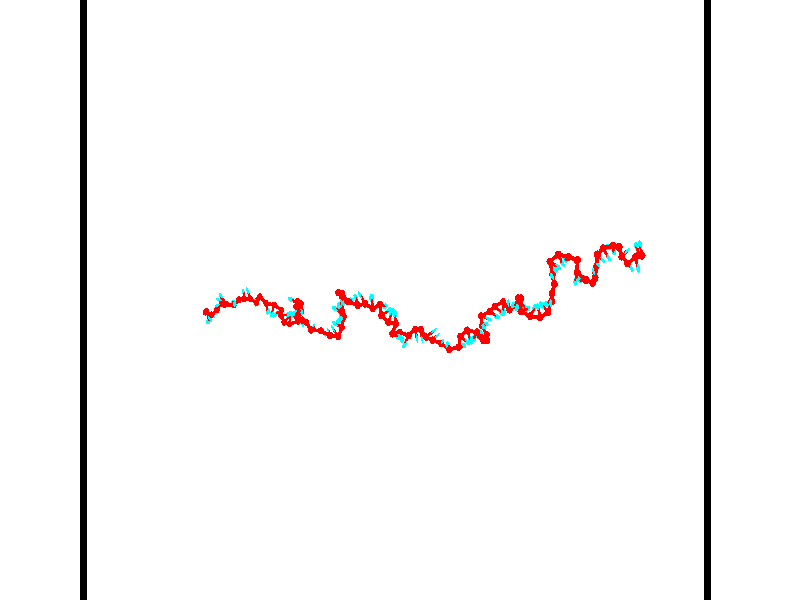 // switches for output
#declare DRAW_BASES = 1; // possible values are 0, 1; only relevant for DNA ribbons
#declare DRAW_BASES_TYPE = 3; // possible values are 1, 2, 3; only relevant for DNA ribbons
#declare DRAW_FOG = 0; // set to 1 to enable fog

#include "colors.inc"

#include "transforms.inc"
background { rgb <1, 1, 1>}

#default {
   normal{
       ripples 0.25
       frequency 0.20
       turbulence 0.2
       lambda 5
   }
	finish {
		phong 0.1
		phong_size 40.
	}
}

// original window dimensions: 1024x640


// camera settings

camera {
	sky <-0, 1, 0>
	up <-0, 1, 0>
	right 1.6 * <0.99995, 0, 0.00999983>
	location <54.4867, 55, 106.329>
	look_at <55, 55, 55.0001>
	direction <0.513302, 0, -51.3289>
	angle 67.0682
}


# declare cpy_camera_pos = <54.4867, 55, 106.329>;
# if (DRAW_FOG = 1)
fog {
	fog_type 2
	up vnormalize(cpy_camera_pos)
	color rgbt<1,1,1,0.3>
	distance 1e-5
	fog_alt 3e-3
	fog_offset 88
}
# end


// LIGHTS

# declare lum = 6;
global_settings {
	ambient_light rgb lum * <0.05, 0.05, 0.05>
	max_trace_level 15
}# declare cpy_direct_light_amount = 0.25;
light_source
{	1000 * <-0.98995, -1, 1.00995>,
	rgb lum * cpy_direct_light_amount
	parallel
}

light_source
{	1000 * <0.98995, 1, -1.00995>,
	rgb lum * cpy_direct_light_amount
	parallel
}

// strand 0

// nucleotide -1

// particle -1
sphere {
	<37.244019, 53.663288, 49.597630> 0.250000
	pigment { color rgbt <1,0,0,0> }
	no_shadow
}
cylinder {
	<37.237259, 53.460415, 49.942299>,  <37.233204, 53.338692, 50.149101>, 0.100000
	pigment { color rgbt <1,0,0,0> }
	no_shadow
}
cylinder {
	<37.237259, 53.460415, 49.942299>,  <37.244019, 53.663288, 49.597630>, 0.100000
	pigment { color rgbt <1,0,0,0> }
	no_shadow
}

// particle -1
sphere {
	<37.237259, 53.460415, 49.942299> 0.100000
	pigment { color rgbt <1,0,0,0> }
	no_shadow
}
sphere {
	0, 1
	scale<0.080000,0.200000,0.300000>
	matrix <0.671486, 0.632774, 0.385620,
		-0.740824, 0.585117, 0.329875,
		-0.016897, -0.507183, 0.861673,
		37.232189, 53.308258, 50.200802>
	pigment { color rgbt <0,1,1,0> }
	no_shadow
}
cylinder {
	<37.120544, 54.138744, 50.247822>,  <37.244019, 53.663288, 49.597630>, 0.130000
	pigment { color rgbt <1,0,0,0> }
	no_shadow
}

// nucleotide -1

// particle -1
sphere {
	<37.120544, 54.138744, 50.247822> 0.250000
	pigment { color rgbt <1,0,0,0> }
	no_shadow
}
cylinder {
	<37.336182, 53.804962, 50.293526>,  <37.465565, 53.604691, 50.320950>, 0.100000
	pigment { color rgbt <1,0,0,0> }
	no_shadow
}
cylinder {
	<37.336182, 53.804962, 50.293526>,  <37.120544, 54.138744, 50.247822>, 0.100000
	pigment { color rgbt <1,0,0,0> }
	no_shadow
}

// particle -1
sphere {
	<37.336182, 53.804962, 50.293526> 0.100000
	pigment { color rgbt <1,0,0,0> }
	no_shadow
}
sphere {
	0, 1
	scale<0.080000,0.200000,0.300000>
	matrix <0.766798, 0.542388, 0.343274,
		-0.348423, -0.097441, 0.932259,
		0.539095, -0.834458, 0.114262,
		37.497910, 53.554626, 50.327805>
	pigment { color rgbt <0,1,1,0> }
	no_shadow
}
cylinder {
	<37.239727, 54.055351, 50.912956>,  <37.120544, 54.138744, 50.247822>, 0.130000
	pigment { color rgbt <1,0,0,0> }
	no_shadow
}

// nucleotide -1

// particle -1
sphere {
	<37.239727, 54.055351, 50.912956> 0.250000
	pigment { color rgbt <1,0,0,0> }
	no_shadow
}
cylinder {
	<37.525539, 53.903915, 50.677628>,  <37.697025, 53.813053, 50.536430>, 0.100000
	pigment { color rgbt <1,0,0,0> }
	no_shadow
}
cylinder {
	<37.525539, 53.903915, 50.677628>,  <37.239727, 54.055351, 50.912956>, 0.100000
	pigment { color rgbt <1,0,0,0> }
	no_shadow
}

// particle -1
sphere {
	<37.525539, 53.903915, 50.677628> 0.100000
	pigment { color rgbt <1,0,0,0> }
	no_shadow
}
sphere {
	0, 1
	scale<0.080000,0.200000,0.300000>
	matrix <0.663110, 0.634552, 0.397025,
		0.223013, -0.673808, 0.704449,
		0.714528, -0.378586, -0.588322,
		37.739899, 53.790340, 50.501133>
	pigment { color rgbt <0,1,1,0> }
	no_shadow
}
cylinder {
	<37.885841, 53.881809, 51.313484>,  <37.239727, 54.055351, 50.912956>, 0.130000
	pigment { color rgbt <1,0,0,0> }
	no_shadow
}

// nucleotide -1

// particle -1
sphere {
	<37.885841, 53.881809, 51.313484> 0.250000
	pigment { color rgbt <1,0,0,0> }
	no_shadow
}
cylinder {
	<37.989319, 53.965271, 50.936222>,  <38.051407, 54.015347, 50.709866>, 0.100000
	pigment { color rgbt <1,0,0,0> }
	no_shadow
}
cylinder {
	<37.989319, 53.965271, 50.936222>,  <37.885841, 53.881809, 51.313484>, 0.100000
	pigment { color rgbt <1,0,0,0> }
	no_shadow
}

// particle -1
sphere {
	<37.989319, 53.965271, 50.936222> 0.100000
	pigment { color rgbt <1,0,0,0> }
	no_shadow
}
sphere {
	0, 1
	scale<0.080000,0.200000,0.300000>
	matrix <0.593767, 0.735799, 0.325639,
		0.761918, -0.644255, 0.066454,
		0.258691, 0.208652, -0.943156,
		38.066925, 54.027866, 50.653275>
	pigment { color rgbt <0,1,1,0> }
	no_shadow
}
cylinder {
	<38.438030, 54.270771, 51.395607>,  <37.885841, 53.881809, 51.313484>, 0.130000
	pigment { color rgbt <1,0,0,0> }
	no_shadow
}

// nucleotide -1

// particle -1
sphere {
	<38.438030, 54.270771, 51.395607> 0.250000
	pigment { color rgbt <1,0,0,0> }
	no_shadow
}
cylinder {
	<38.331036, 54.392078, 51.029770>,  <38.266838, 54.464863, 50.810268>, 0.100000
	pigment { color rgbt <1,0,0,0> }
	no_shadow
}
cylinder {
	<38.331036, 54.392078, 51.029770>,  <38.438030, 54.270771, 51.395607>, 0.100000
	pigment { color rgbt <1,0,0,0> }
	no_shadow
}

// particle -1
sphere {
	<38.331036, 54.392078, 51.029770> 0.100000
	pigment { color rgbt <1,0,0,0> }
	no_shadow
}
sphere {
	0, 1
	scale<0.080000,0.200000,0.300000>
	matrix <0.487322, 0.861416, 0.143109,
		0.831246, -0.407421, -0.378205,
		-0.267486, 0.303266, -0.914593,
		38.250790, 54.483059, 50.755390>
	pigment { color rgbt <0,1,1,0> }
	no_shadow
}
cylinder {
	<38.812778, 54.950516, 51.186226>,  <38.438030, 54.270771, 51.395607>, 0.130000
	pigment { color rgbt <1,0,0,0> }
	no_shadow
}

// nucleotide -1

// particle -1
sphere {
	<38.812778, 54.950516, 51.186226> 0.250000
	pigment { color rgbt <1,0,0,0> }
	no_shadow
}
cylinder {
	<38.840591, 55.176769, 51.514915>,  <38.857281, 55.312519, 51.712128>, 0.100000
	pigment { color rgbt <1,0,0,0> }
	no_shadow
}
cylinder {
	<38.840591, 55.176769, 51.514915>,  <38.812778, 54.950516, 51.186226>, 0.100000
	pigment { color rgbt <1,0,0,0> }
	no_shadow
}

// particle -1
sphere {
	<38.840591, 55.176769, 51.514915> 0.100000
	pigment { color rgbt <1,0,0,0> }
	no_shadow
}
sphere {
	0, 1
	scale<0.080000,0.200000,0.300000>
	matrix <-0.388964, -0.743150, 0.544459,
		0.918625, -0.357479, 0.168335,
		0.069534, 0.565630, 0.821723,
		38.861450, 55.346458, 51.761433>
	pigment { color rgbt <0,1,1,0> }
	no_shadow
}
cylinder {
	<39.356461, 54.699875, 51.692944>,  <38.812778, 54.950516, 51.186226>, 0.130000
	pigment { color rgbt <1,0,0,0> }
	no_shadow
}

// nucleotide -1

// particle -1
sphere {
	<39.356461, 54.699875, 51.692944> 0.250000
	pigment { color rgbt <1,0,0,0> }
	no_shadow
}
cylinder {
	<39.021481, 54.866264, 51.834724>,  <38.820492, 54.966099, 51.919792>, 0.100000
	pigment { color rgbt <1,0,0,0> }
	no_shadow
}
cylinder {
	<39.021481, 54.866264, 51.834724>,  <39.356461, 54.699875, 51.692944>, 0.100000
	pigment { color rgbt <1,0,0,0> }
	no_shadow
}

// particle -1
sphere {
	<39.021481, 54.866264, 51.834724> 0.100000
	pigment { color rgbt <1,0,0,0> }
	no_shadow
}
sphere {
	0, 1
	scale<0.080000,0.200000,0.300000>
	matrix <-0.216979, -0.848348, 0.482934,
		0.501587, 0.327526, 0.800710,
		-0.837455, 0.415971, 0.354455,
		38.770245, 54.991055, 51.941059>
	pigment { color rgbt <0,1,1,0> }
	no_shadow
}
cylinder {
	<39.404148, 54.634354, 52.438931>,  <39.356461, 54.699875, 51.692944>, 0.130000
	pigment { color rgbt <1,0,0,0> }
	no_shadow
}

// nucleotide -1

// particle -1
sphere {
	<39.404148, 54.634354, 52.438931> 0.250000
	pigment { color rgbt <1,0,0,0> }
	no_shadow
}
cylinder {
	<39.037811, 54.606049, 52.280830>,  <38.818008, 54.589066, 52.185970>, 0.100000
	pigment { color rgbt <1,0,0,0> }
	no_shadow
}
cylinder {
	<39.037811, 54.606049, 52.280830>,  <39.404148, 54.634354, 52.438931>, 0.100000
	pigment { color rgbt <1,0,0,0> }
	no_shadow
}

// particle -1
sphere {
	<39.037811, 54.606049, 52.280830> 0.100000
	pigment { color rgbt <1,0,0,0> }
	no_shadow
}
sphere {
	0, 1
	scale<0.080000,0.200000,0.300000>
	matrix <-0.181638, -0.804871, 0.564970,
		-0.358105, 0.589216, 0.724283,
		-0.915843, -0.070761, -0.395252,
		38.763058, 54.584820, 52.162254>
	pigment { color rgbt <0,1,1,0> }
	no_shadow
}
cylinder {
	<40.131828, 54.624386, 52.107864>,  <39.404148, 54.634354, 52.438931>, 0.130000
	pigment { color rgbt <1,0,0,0> }
	no_shadow
}

// nucleotide -1

// particle -1
sphere {
	<40.131828, 54.624386, 52.107864> 0.250000
	pigment { color rgbt <1,0,0,0> }
	no_shadow
}
cylinder {
	<40.013897, 54.757702, 51.749649>,  <39.943138, 54.837692, 51.534718>, 0.100000
	pigment { color rgbt <1,0,0,0> }
	no_shadow
}
cylinder {
	<40.013897, 54.757702, 51.749649>,  <40.131828, 54.624386, 52.107864>, 0.100000
	pigment { color rgbt <1,0,0,0> }
	no_shadow
}

// particle -1
sphere {
	<40.013897, 54.757702, 51.749649> 0.100000
	pigment { color rgbt <1,0,0,0> }
	no_shadow
}
sphere {
	0, 1
	scale<0.080000,0.200000,0.300000>
	matrix <0.126004, -0.915455, -0.382185,
		-0.947205, -0.225522, 0.227909,
		-0.294832, 0.333290, -0.895540,
		39.925446, 54.857689, 51.480988>
	pigment { color rgbt <0,1,1,0> }
	no_shadow
}
cylinder {
	<40.699966, 55.031311, 52.461105>,  <40.131828, 54.624386, 52.107864>, 0.130000
	pigment { color rgbt <1,0,0,0> }
	no_shadow
}

// nucleotide -1

// particle -1
sphere {
	<40.699966, 55.031311, 52.461105> 0.250000
	pigment { color rgbt <1,0,0,0> }
	no_shadow
}
cylinder {
	<40.583599, 54.859673, 52.803154>,  <40.513779, 54.756687, 53.008385>, 0.100000
	pigment { color rgbt <1,0,0,0> }
	no_shadow
}
cylinder {
	<40.583599, 54.859673, 52.803154>,  <40.699966, 55.031311, 52.461105>, 0.100000
	pigment { color rgbt <1,0,0,0> }
	no_shadow
}

// particle -1
sphere {
	<40.583599, 54.859673, 52.803154> 0.100000
	pigment { color rgbt <1,0,0,0> }
	no_shadow
}
sphere {
	0, 1
	scale<0.080000,0.200000,0.300000>
	matrix <0.910418, 0.150603, 0.385302,
		-0.294118, 0.890613, 0.346848,
		-0.290919, -0.429101, 0.855125,
		40.496323, 54.730942, 53.059692>
	pigment { color rgbt <0,1,1,0> }
	no_shadow
}
cylinder {
	<40.953651, 55.091389, 51.697708>,  <40.699966, 55.031311, 52.461105>, 0.130000
	pigment { color rgbt <1,0,0,0> }
	no_shadow
}

// nucleotide -1

// particle -1
sphere {
	<40.953651, 55.091389, 51.697708> 0.250000
	pigment { color rgbt <1,0,0,0> }
	no_shadow
}
cylinder {
	<40.857632, 55.384193, 51.442665>,  <40.800022, 55.559875, 51.289639>, 0.100000
	pigment { color rgbt <1,0,0,0> }
	no_shadow
}
cylinder {
	<40.857632, 55.384193, 51.442665>,  <40.953651, 55.091389, 51.697708>, 0.100000
	pigment { color rgbt <1,0,0,0> }
	no_shadow
}

// particle -1
sphere {
	<40.857632, 55.384193, 51.442665> 0.100000
	pigment { color rgbt <1,0,0,0> }
	no_shadow
}
sphere {
	0, 1
	scale<0.080000,0.200000,0.300000>
	matrix <0.829310, 0.496043, 0.257267,
		0.504602, -0.467017, -0.726135,
		-0.240046, 0.732009, -0.637606,
		40.785618, 55.603798, 51.251385>
	pigment { color rgbt <0,1,1,0> }
	no_shadow
}
cylinder {
	<41.414238, 55.070778, 51.145954>,  <40.953651, 55.091389, 51.697708>, 0.130000
	pigment { color rgbt <1,0,0,0> }
	no_shadow
}

// nucleotide -1

// particle -1
sphere {
	<41.414238, 55.070778, 51.145954> 0.250000
	pigment { color rgbt <1,0,0,0> }
	no_shadow
}
cylinder {
	<41.270966, 55.437946, 51.214226>,  <41.185001, 55.658249, 51.255188>, 0.100000
	pigment { color rgbt <1,0,0,0> }
	no_shadow
}
cylinder {
	<41.270966, 55.437946, 51.214226>,  <41.414238, 55.070778, 51.145954>, 0.100000
	pigment { color rgbt <1,0,0,0> }
	no_shadow
}

// particle -1
sphere {
	<41.270966, 55.437946, 51.214226> 0.100000
	pigment { color rgbt <1,0,0,0> }
	no_shadow
}
sphere {
	0, 1
	scale<0.080000,0.200000,0.300000>
	matrix <0.931992, 0.362418, 0.006721,
		-0.055688, 0.161478, -0.985304,
		-0.358177, 0.917921, 0.170678,
		41.163513, 55.713322, 51.265430>
	pigment { color rgbt <0,1,1,0> }
	no_shadow
}
cylinder {
	<41.995319, 54.781582, 51.326988>,  <41.414238, 55.070778, 51.145954>, 0.130000
	pigment { color rgbt <1,0,0,0> }
	no_shadow
}

// nucleotide -1

// particle -1
sphere {
	<41.995319, 54.781582, 51.326988> 0.250000
	pigment { color rgbt <1,0,0,0> }
	no_shadow
}
cylinder {
	<41.914589, 54.691631, 50.945686>,  <41.866150, 54.637661, 50.716904>, 0.100000
	pigment { color rgbt <1,0,0,0> }
	no_shadow
}
cylinder {
	<41.914589, 54.691631, 50.945686>,  <41.995319, 54.781582, 51.326988>, 0.100000
	pigment { color rgbt <1,0,0,0> }
	no_shadow
}

// particle -1
sphere {
	<41.914589, 54.691631, 50.945686> 0.100000
	pigment { color rgbt <1,0,0,0> }
	no_shadow
}
sphere {
	0, 1
	scale<0.080000,0.200000,0.300000>
	matrix <-0.519097, 0.849901, -0.090587,
		0.830545, 0.476550, -0.288262,
		-0.201825, -0.224873, -0.953257,
		41.854042, 54.624168, 50.659710>
	pigment { color rgbt <0,1,1,0> }
	no_shadow
}
cylinder {
	<42.191940, 55.257854, 50.878597>,  <41.995319, 54.781582, 51.326988>, 0.130000
	pigment { color rgbt <1,0,0,0> }
	no_shadow
}

// nucleotide -1

// particle -1
sphere {
	<42.191940, 55.257854, 50.878597> 0.250000
	pigment { color rgbt <1,0,0,0> }
	no_shadow
}
cylinder {
	<41.876637, 55.109241, 50.682392>,  <41.687454, 55.020073, 50.564671>, 0.100000
	pigment { color rgbt <1,0,0,0> }
	no_shadow
}
cylinder {
	<41.876637, 55.109241, 50.682392>,  <42.191940, 55.257854, 50.878597>, 0.100000
	pigment { color rgbt <1,0,0,0> }
	no_shadow
}

// particle -1
sphere {
	<41.876637, 55.109241, 50.682392> 0.100000
	pigment { color rgbt <1,0,0,0> }
	no_shadow
}
sphere {
	0, 1
	scale<0.080000,0.200000,0.300000>
	matrix <-0.367335, 0.923645, -0.109293,
		0.493666, 0.094031, -0.864553,
		-0.788263, -0.371535, -0.490513,
		41.640156, 54.997780, 50.535236>
	pigment { color rgbt <0,1,1,0> }
	no_shadow
}
cylinder {
	<42.785381, 54.743092, 50.932186>,  <42.191940, 55.257854, 50.878597>, 0.130000
	pigment { color rgbt <1,0,0,0> }
	no_shadow
}

// nucleotide -1

// particle -1
sphere {
	<42.785381, 54.743092, 50.932186> 0.250000
	pigment { color rgbt <1,0,0,0> }
	no_shadow
}
cylinder {
	<42.901569, 54.406326, 51.114090>,  <42.971283, 54.204266, 51.223232>, 0.100000
	pigment { color rgbt <1,0,0,0> }
	no_shadow
}
cylinder {
	<42.901569, 54.406326, 51.114090>,  <42.785381, 54.743092, 50.932186>, 0.100000
	pigment { color rgbt <1,0,0,0> }
	no_shadow
}

// particle -1
sphere {
	<42.901569, 54.406326, 51.114090> 0.100000
	pigment { color rgbt <1,0,0,0> }
	no_shadow
}
sphere {
	0, 1
	scale<0.080000,0.200000,0.300000>
	matrix <0.397257, -0.326257, -0.857755,
		0.870526, 0.429808, 0.239689,
		0.290469, -0.841915, 0.454759,
		42.988708, 54.153751, 51.250519>
	pigment { color rgbt <0,1,1,0> }
	no_shadow
}
cylinder {
	<43.534698, 54.631824, 51.077320>,  <42.785381, 54.743092, 50.932186>, 0.130000
	pigment { color rgbt <1,0,0,0> }
	no_shadow
}

// nucleotide -1

// particle -1
sphere {
	<43.534698, 54.631824, 51.077320> 0.250000
	pigment { color rgbt <1,0,0,0> }
	no_shadow
}
cylinder {
	<43.417931, 54.250027, 51.052887>,  <43.347870, 54.020950, 51.038227>, 0.100000
	pigment { color rgbt <1,0,0,0> }
	no_shadow
}
cylinder {
	<43.417931, 54.250027, 51.052887>,  <43.534698, 54.631824, 51.077320>, 0.100000
	pigment { color rgbt <1,0,0,0> }
	no_shadow
}

// particle -1
sphere {
	<43.417931, 54.250027, 51.052887> 0.100000
	pigment { color rgbt <1,0,0,0> }
	no_shadow
}
sphere {
	0, 1
	scale<0.080000,0.200000,0.300000>
	matrix <0.583888, -0.127262, -0.801798,
		0.757534, -0.269727, 0.594465,
		-0.291919, -0.954490, -0.061085,
		43.330357, 53.963680, 51.034561>
	pigment { color rgbt <0,1,1,0> }
	no_shadow
}
cylinder {
	<44.180912, 54.230469, 51.026741>,  <43.534698, 54.631824, 51.077320>, 0.130000
	pigment { color rgbt <1,0,0,0> }
	no_shadow
}

// nucleotide -1

// particle -1
sphere {
	<44.180912, 54.230469, 51.026741> 0.250000
	pigment { color rgbt <1,0,0,0> }
	no_shadow
}
cylinder {
	<43.866253, 54.045475, 50.863136>,  <43.677456, 53.934479, 50.764973>, 0.100000
	pigment { color rgbt <1,0,0,0> }
	no_shadow
}
cylinder {
	<43.866253, 54.045475, 50.863136>,  <44.180912, 54.230469, 51.026741>, 0.100000
	pigment { color rgbt <1,0,0,0> }
	no_shadow
}

// particle -1
sphere {
	<43.866253, 54.045475, 50.863136> 0.100000
	pigment { color rgbt <1,0,0,0> }
	no_shadow
}
sphere {
	0, 1
	scale<0.080000,0.200000,0.300000>
	matrix <0.552053, -0.230267, -0.801383,
		0.276442, -0.856206, 0.436454,
		-0.786649, -0.462482, -0.409016,
		43.630257, 53.906731, 50.740433>
	pigment { color rgbt <0,1,1,0> }
	no_shadow
}
cylinder {
	<44.261822, 53.836250, 51.686886>,  <44.180912, 54.230469, 51.026741>, 0.130000
	pigment { color rgbt <1,0,0,0> }
	no_shadow
}

// nucleotide -1

// particle -1
sphere {
	<44.261822, 53.836250, 51.686886> 0.250000
	pigment { color rgbt <1,0,0,0> }
	no_shadow
}
cylinder {
	<44.659039, 53.870979, 51.655083>,  <44.897369, 53.891819, 51.636002>, 0.100000
	pigment { color rgbt <1,0,0,0> }
	no_shadow
}
cylinder {
	<44.659039, 53.870979, 51.655083>,  <44.261822, 53.836250, 51.686886>, 0.100000
	pigment { color rgbt <1,0,0,0> }
	no_shadow
}

// particle -1
sphere {
	<44.659039, 53.870979, 51.655083> 0.100000
	pigment { color rgbt <1,0,0,0> }
	no_shadow
}
sphere {
	0, 1
	scale<0.080000,0.200000,0.300000>
	matrix <0.104209, -0.334012, 0.936790,
		0.054780, -0.938561, -0.340737,
		0.993046, 0.086825, -0.079510,
		44.956951, 53.897026, 51.631229>
	pigment { color rgbt <0,1,1,0> }
	no_shadow
}
cylinder {
	<44.657063, 53.328423, 52.168011>,  <44.261822, 53.836250, 51.686886>, 0.130000
	pigment { color rgbt <1,0,0,0> }
	no_shadow
}

// nucleotide -1

// particle -1
sphere {
	<44.657063, 53.328423, 52.168011> 0.250000
	pigment { color rgbt <1,0,0,0> }
	no_shadow
}
cylinder {
	<44.921337, 53.620518, 52.098442>,  <45.079903, 53.795776, 52.056702>, 0.100000
	pigment { color rgbt <1,0,0,0> }
	no_shadow
}
cylinder {
	<44.921337, 53.620518, 52.098442>,  <44.657063, 53.328423, 52.168011>, 0.100000
	pigment { color rgbt <1,0,0,0> }
	no_shadow
}

// particle -1
sphere {
	<44.921337, 53.620518, 52.098442> 0.100000
	pigment { color rgbt <1,0,0,0> }
	no_shadow
}
sphere {
	0, 1
	scale<0.080000,0.200000,0.300000>
	matrix <0.343568, -0.088161, 0.934981,
		0.667426, -0.677481, -0.309133,
		0.660685, 0.730238, -0.173920,
		45.119541, 53.839588, 52.046265>
	pigment { color rgbt <0,1,1,0> }
	no_shadow
}
cylinder {
	<45.208179, 53.225796, 52.630890>,  <44.657063, 53.328423, 52.168011>, 0.130000
	pigment { color rgbt <1,0,0,0> }
	no_shadow
}

// nucleotide -1

// particle -1
sphere {
	<45.208179, 53.225796, 52.630890> 0.250000
	pigment { color rgbt <1,0,0,0> }
	no_shadow
}
cylinder {
	<45.239624, 53.612354, 52.532990>,  <45.258492, 53.844288, 52.474247>, 0.100000
	pigment { color rgbt <1,0,0,0> }
	no_shadow
}
cylinder {
	<45.239624, 53.612354, 52.532990>,  <45.208179, 53.225796, 52.630890>, 0.100000
	pigment { color rgbt <1,0,0,0> }
	no_shadow
}

// particle -1
sphere {
	<45.239624, 53.612354, 52.532990> 0.100000
	pigment { color rgbt <1,0,0,0> }
	no_shadow
}
sphere {
	0, 1
	scale<0.080000,0.200000,0.300000>
	matrix <0.372460, 0.199263, 0.906404,
		0.924713, -0.162417, -0.344278,
		0.078613, 0.966393, -0.244755,
		45.263206, 53.902271, 52.459564>
	pigment { color rgbt <0,1,1,0> }
	no_shadow
}
cylinder {
	<45.961636, 53.408180, 52.640911>,  <45.208179, 53.225796, 52.630890>, 0.130000
	pigment { color rgbt <1,0,0,0> }
	no_shadow
}

// nucleotide -1

// particle -1
sphere {
	<45.961636, 53.408180, 52.640911> 0.250000
	pigment { color rgbt <1,0,0,0> }
	no_shadow
}
cylinder {
	<45.698540, 53.698235, 52.722454>,  <45.540684, 53.872269, 52.771381>, 0.100000
	pigment { color rgbt <1,0,0,0> }
	no_shadow
}
cylinder {
	<45.698540, 53.698235, 52.722454>,  <45.961636, 53.408180, 52.640911>, 0.100000
	pigment { color rgbt <1,0,0,0> }
	no_shadow
}

// particle -1
sphere {
	<45.698540, 53.698235, 52.722454> 0.100000
	pigment { color rgbt <1,0,0,0> }
	no_shadow
}
sphere {
	0, 1
	scale<0.080000,0.200000,0.300000>
	matrix <0.461665, 0.174238, 0.869774,
		0.595184, 0.666198, -0.449373,
		-0.657739, 0.725136, 0.203857,
		45.501217, 53.915775, 52.783611>
	pigment { color rgbt <0,1,1,0> }
	no_shadow
}
cylinder {
	<46.268829, 54.152946, 52.665661>,  <45.961636, 53.408180, 52.640911>, 0.130000
	pigment { color rgbt <1,0,0,0> }
	no_shadow
}

// nucleotide -1

// particle -1
sphere {
	<46.268829, 54.152946, 52.665661> 0.250000
	pigment { color rgbt <1,0,0,0> }
	no_shadow
}
cylinder {
	<45.961220, 54.070587, 52.907719>,  <45.776653, 54.021172, 53.052956>, 0.100000
	pigment { color rgbt <1,0,0,0> }
	no_shadow
}
cylinder {
	<45.961220, 54.070587, 52.907719>,  <46.268829, 54.152946, 52.665661>, 0.100000
	pigment { color rgbt <1,0,0,0> }
	no_shadow
}

// particle -1
sphere {
	<45.961220, 54.070587, 52.907719> 0.100000
	pigment { color rgbt <1,0,0,0> }
	no_shadow
}
sphere {
	0, 1
	scale<0.080000,0.200000,0.300000>
	matrix <0.591753, 0.128678, 0.795783,
		-0.241721, 0.970076, 0.022885,
		-0.769025, -0.205900, 0.605149,
		45.730511, 54.008816, 53.089264>
	pigment { color rgbt <0,1,1,0> }
	no_shadow
}
cylinder {
	<46.294498, 54.726231, 53.150867>,  <46.268829, 54.152946, 52.665661>, 0.130000
	pigment { color rgbt <1,0,0,0> }
	no_shadow
}

// nucleotide -1

// particle -1
sphere {
	<46.294498, 54.726231, 53.150867> 0.250000
	pigment { color rgbt <1,0,0,0> }
	no_shadow
}
cylinder {
	<46.121891, 54.395809, 53.295876>,  <46.018326, 54.197556, 53.382881>, 0.100000
	pigment { color rgbt <1,0,0,0> }
	no_shadow
}
cylinder {
	<46.121891, 54.395809, 53.295876>,  <46.294498, 54.726231, 53.150867>, 0.100000
	pigment { color rgbt <1,0,0,0> }
	no_shadow
}

// particle -1
sphere {
	<46.121891, 54.395809, 53.295876> 0.100000
	pigment { color rgbt <1,0,0,0> }
	no_shadow
}
sphere {
	0, 1
	scale<0.080000,0.200000,0.300000>
	matrix <0.670413, -0.024770, 0.741575,
		-0.603601, 0.563046, 0.564486,
		-0.431523, -0.826054, 0.362522,
		45.992435, 54.147991, 53.404633>
	pigment { color rgbt <0,1,1,0> }
	no_shadow
}
cylinder {
	<46.136040, 54.908699, 53.881523>,  <46.294498, 54.726231, 53.150867>, 0.130000
	pigment { color rgbt <1,0,0,0> }
	no_shadow
}

// nucleotide -1

// particle -1
sphere {
	<46.136040, 54.908699, 53.881523> 0.250000
	pigment { color rgbt <1,0,0,0> }
	no_shadow
}
cylinder {
	<46.174004, 54.517143, 53.809113>,  <46.196781, 54.282211, 53.765667>, 0.100000
	pigment { color rgbt <1,0,0,0> }
	no_shadow
}
cylinder {
	<46.174004, 54.517143, 53.809113>,  <46.136040, 54.908699, 53.881523>, 0.100000
	pigment { color rgbt <1,0,0,0> }
	no_shadow
}

// particle -1
sphere {
	<46.174004, 54.517143, 53.809113> 0.100000
	pigment { color rgbt <1,0,0,0> }
	no_shadow
}
sphere {
	0, 1
	scale<0.080000,0.200000,0.300000>
	matrix <0.756837, -0.047179, 0.651898,
		-0.646676, -0.198882, 0.736381,
		0.094909, -0.978887, -0.181030,
		46.202477, 54.223476, 53.754803>
	pigment { color rgbt <0,1,1,0> }
	no_shadow
}
cylinder {
	<46.124165, 54.526352, 54.600124>,  <46.136040, 54.908699, 53.881523>, 0.130000
	pigment { color rgbt <1,0,0,0> }
	no_shadow
}

// nucleotide -1

// particle -1
sphere {
	<46.124165, 54.526352, 54.600124> 0.250000
	pigment { color rgbt <1,0,0,0> }
	no_shadow
}
cylinder {
	<46.308811, 54.304031, 54.323574>,  <46.419598, 54.170639, 54.157646>, 0.100000
	pigment { color rgbt <1,0,0,0> }
	no_shadow
}
cylinder {
	<46.308811, 54.304031, 54.323574>,  <46.124165, 54.526352, 54.600124>, 0.100000
	pigment { color rgbt <1,0,0,0> }
	no_shadow
}

// particle -1
sphere {
	<46.308811, 54.304031, 54.323574> 0.100000
	pigment { color rgbt <1,0,0,0> }
	no_shadow
}
sphere {
	0, 1
	scale<0.080000,0.200000,0.300000>
	matrix <0.798990, -0.078098, 0.596251,
		-0.385394, -0.827636, 0.408032,
		0.461612, -0.555805, -0.691372,
		46.447296, 54.137291, 54.116161>
	pigment { color rgbt <0,1,1,0> }
	no_shadow
}
cylinder {
	<46.439308, 54.700424, 55.309082>,  <46.124165, 54.526352, 54.600124>, 0.130000
	pigment { color rgbt <1,0,0,0> }
	no_shadow
}

// nucleotide -1

// particle -1
sphere {
	<46.439308, 54.700424, 55.309082> 0.250000
	pigment { color rgbt <1,0,0,0> }
	no_shadow
}
cylinder {
	<46.087593, 54.890808, 55.316139>,  <45.876564, 55.005039, 55.320374>, 0.100000
	pigment { color rgbt <1,0,0,0> }
	no_shadow
}
cylinder {
	<46.087593, 54.890808, 55.316139>,  <46.439308, 54.700424, 55.309082>, 0.100000
	pigment { color rgbt <1,0,0,0> }
	no_shadow
}

// particle -1
sphere {
	<46.087593, 54.890808, 55.316139> 0.100000
	pigment { color rgbt <1,0,0,0> }
	no_shadow
}
sphere {
	0, 1
	scale<0.080000,0.200000,0.300000>
	matrix <-0.326990, -0.576324, -0.748951,
		-0.346299, -0.664317, 0.662390,
		-0.879292, 0.475956, 0.017645,
		45.823807, 55.033596, 55.321434>
	pigment { color rgbt <0,1,1,0> }
	no_shadow
}
cylinder {
	<46.411972, 53.951199, 55.523224>,  <46.439308, 54.700424, 55.309082>, 0.130000
	pigment { color rgbt <1,0,0,0> }
	no_shadow
}

// nucleotide -1

// particle -1
sphere {
	<46.411972, 53.951199, 55.523224> 0.250000
	pigment { color rgbt <1,0,0,0> }
	no_shadow
}
cylinder {
	<46.586216, 53.612499, 55.401070>,  <46.690762, 53.409279, 55.327778>, 0.100000
	pigment { color rgbt <1,0,0,0> }
	no_shadow
}
cylinder {
	<46.586216, 53.612499, 55.401070>,  <46.411972, 53.951199, 55.523224>, 0.100000
	pigment { color rgbt <1,0,0,0> }
	no_shadow
}

// particle -1
sphere {
	<46.586216, 53.612499, 55.401070> 0.100000
	pigment { color rgbt <1,0,0,0> }
	no_shadow
}
sphere {
	0, 1
	scale<0.080000,0.200000,0.300000>
	matrix <0.900052, 0.414339, 0.135020,
		0.012206, -0.333680, 0.942607,
		0.435612, -0.846747, -0.305387,
		46.716900, 53.358475, 55.309452>
	pigment { color rgbt <0,1,1,0> }
	no_shadow
}
cylinder {
	<46.847195, 53.609318, 56.052189>,  <46.411972, 53.951199, 55.523224>, 0.130000
	pigment { color rgbt <1,0,0,0> }
	no_shadow
}

// nucleotide -1

// particle -1
sphere {
	<46.847195, 53.609318, 56.052189> 0.250000
	pigment { color rgbt <1,0,0,0> }
	no_shadow
}
cylinder {
	<46.962322, 53.519775, 55.679726>,  <47.031399, 53.466049, 55.456249>, 0.100000
	pigment { color rgbt <1,0,0,0> }
	no_shadow
}
cylinder {
	<46.962322, 53.519775, 55.679726>,  <46.847195, 53.609318, 56.052189>, 0.100000
	pigment { color rgbt <1,0,0,0> }
	no_shadow
}

// particle -1
sphere {
	<46.962322, 53.519775, 55.679726> 0.100000
	pigment { color rgbt <1,0,0,0> }
	no_shadow
}
sphere {
	0, 1
	scale<0.080000,0.200000,0.300000>
	matrix <0.904642, 0.382644, 0.187635,
		0.314298, -0.896366, 0.312640,
		0.287819, -0.223854, -0.931155,
		47.048668, 53.452618, 55.400379>
	pigment { color rgbt <0,1,1,0> }
	no_shadow
}
cylinder {
	<47.261375, 53.478012, 56.654133>,  <46.847195, 53.609318, 56.052189>, 0.130000
	pigment { color rgbt <1,0,0,0> }
	no_shadow
}

// nucleotide -1

// particle -1
sphere {
	<47.261375, 53.478012, 56.654133> 0.250000
	pigment { color rgbt <1,0,0,0> }
	no_shadow
}
cylinder {
	<47.399689, 53.222023, 56.379654>,  <47.482677, 53.068432, 56.214966>, 0.100000
	pigment { color rgbt <1,0,0,0> }
	no_shadow
}
cylinder {
	<47.399689, 53.222023, 56.379654>,  <47.261375, 53.478012, 56.654133>, 0.100000
	pigment { color rgbt <1,0,0,0> }
	no_shadow
}

// particle -1
sphere {
	<47.399689, 53.222023, 56.379654> 0.100000
	pigment { color rgbt <1,0,0,0> }
	no_shadow
}
sphere {
	0, 1
	scale<0.080000,0.200000,0.300000>
	matrix <0.932643, 0.154134, 0.326221,
		-0.103005, -0.752782, 0.650161,
		0.345786, -0.639970, -0.686200,
		47.503426, 53.030033, 56.173794>
	pigment { color rgbt <0,1,1,0> }
	no_shadow
}
cylinder {
	<47.723774, 52.953148, 56.963158>,  <47.261375, 53.478012, 56.654133>, 0.130000
	pigment { color rgbt <1,0,0,0> }
	no_shadow
}

// nucleotide -1

// particle -1
sphere {
	<47.723774, 52.953148, 56.963158> 0.250000
	pigment { color rgbt <1,0,0,0> }
	no_shadow
}
cylinder {
	<47.801743, 53.057156, 56.584869>,  <47.848526, 53.119560, 56.357895>, 0.100000
	pigment { color rgbt <1,0,0,0> }
	no_shadow
}
cylinder {
	<47.801743, 53.057156, 56.584869>,  <47.723774, 52.953148, 56.963158>, 0.100000
	pigment { color rgbt <1,0,0,0> }
	no_shadow
}

// particle -1
sphere {
	<47.801743, 53.057156, 56.584869> 0.100000
	pigment { color rgbt <1,0,0,0> }
	no_shadow
}
sphere {
	0, 1
	scale<0.080000,0.200000,0.300000>
	matrix <0.953795, 0.174523, 0.244573,
		0.228645, -0.949700, -0.213989,
		0.194925, 0.260022, -0.945723,
		47.860222, 53.135162, 56.301151>
	pigment { color rgbt <0,1,1,0> }
	no_shadow
}
cylinder {
	<48.523819, 52.905716, 57.041443>,  <47.723774, 52.953148, 56.963158>, 0.130000
	pigment { color rgbt <1,0,0,0> }
	no_shadow
}

// nucleotide -1

// particle -1
sphere {
	<48.523819, 52.905716, 57.041443> 0.250000
	pigment { color rgbt <1,0,0,0> }
	no_shadow
}
cylinder {
	<48.659870, 52.765396, 56.692444>,  <48.741501, 52.681202, 56.483044>, 0.100000
	pigment { color rgbt <1,0,0,0> }
	no_shadow
}
cylinder {
	<48.659870, 52.765396, 56.692444>,  <48.523819, 52.905716, 57.041443>, 0.100000
	pigment { color rgbt <1,0,0,0> }
	no_shadow
}

// particle -1
sphere {
	<48.659870, 52.765396, 56.692444> 0.100000
	pigment { color rgbt <1,0,0,0> }
	no_shadow
}
sphere {
	0, 1
	scale<0.080000,0.200000,0.300000>
	matrix <0.821703, 0.562053, 0.094342,
		0.457295, -0.749022, 0.479424,
		0.340127, -0.350802, -0.872497,
		48.761909, 52.660156, 56.430695>
	pigment { color rgbt <0,1,1,0> }
	no_shadow
}
cylinder {
	<49.281620, 52.570400, 57.079544>,  <48.523819, 52.905716, 57.041443>, 0.130000
	pigment { color rgbt <1,0,0,0> }
	no_shadow
}

// nucleotide -1

// particle -1
sphere {
	<49.281620, 52.570400, 57.079544> 0.250000
	pigment { color rgbt <1,0,0,0> }
	no_shadow
}
cylinder {
	<49.181046, 52.740891, 56.731956>,  <49.120701, 52.843185, 56.523403>, 0.100000
	pigment { color rgbt <1,0,0,0> }
	no_shadow
}
cylinder {
	<49.181046, 52.740891, 56.731956>,  <49.281620, 52.570400, 57.079544>, 0.100000
	pigment { color rgbt <1,0,0,0> }
	no_shadow
}

// particle -1
sphere {
	<49.181046, 52.740891, 56.731956> 0.100000
	pigment { color rgbt <1,0,0,0> }
	no_shadow
}
sphere {
	0, 1
	scale<0.080000,0.200000,0.300000>
	matrix <0.780924, 0.619734, 0.078015,
		0.571783, -0.658984, -0.488676,
		-0.251438, 0.426227, -0.868971,
		49.105614, 52.868759, 56.471264>
	pigment { color rgbt <0,1,1,0> }
	no_shadow
}
cylinder {
	<49.920769, 52.480598, 56.649704>,  <49.281620, 52.570400, 57.079544>, 0.130000
	pigment { color rgbt <1,0,0,0> }
	no_shadow
}

// nucleotide -1

// particle -1
sphere {
	<49.920769, 52.480598, 56.649704> 0.250000
	pigment { color rgbt <1,0,0,0> }
	no_shadow
}
cylinder {
	<49.669151, 52.789860, 56.617355>,  <49.518181, 52.975418, 56.597946>, 0.100000
	pigment { color rgbt <1,0,0,0> }
	no_shadow
}
cylinder {
	<49.669151, 52.789860, 56.617355>,  <49.920769, 52.480598, 56.649704>, 0.100000
	pigment { color rgbt <1,0,0,0> }
	no_shadow
}

// particle -1
sphere {
	<49.669151, 52.789860, 56.617355> 0.100000
	pigment { color rgbt <1,0,0,0> }
	no_shadow
}
sphere {
	0, 1
	scale<0.080000,0.200000,0.300000>
	matrix <0.769382, 0.634077, 0.077437,
		0.111150, -0.013511, -0.993712,
		-0.629044, 0.773152, -0.080873,
		49.480438, 53.021805, 56.593094>
	pigment { color rgbt <0,1,1,0> }
	no_shadow
}
cylinder {
	<50.167141, 53.114300, 56.266426>,  <49.920769, 52.480598, 56.649704>, 0.130000
	pigment { color rgbt <1,0,0,0> }
	no_shadow
}

// nucleotide -1

// particle -1
sphere {
	<50.167141, 53.114300, 56.266426> 0.250000
	pigment { color rgbt <1,0,0,0> }
	no_shadow
}
cylinder {
	<49.872124, 53.267509, 56.488892>,  <49.695114, 53.359436, 56.622372>, 0.100000
	pigment { color rgbt <1,0,0,0> }
	no_shadow
}
cylinder {
	<49.872124, 53.267509, 56.488892>,  <50.167141, 53.114300, 56.266426>, 0.100000
	pigment { color rgbt <1,0,0,0> }
	no_shadow
}

// particle -1
sphere {
	<49.872124, 53.267509, 56.488892> 0.100000
	pigment { color rgbt <1,0,0,0> }
	no_shadow
}
sphere {
	0, 1
	scale<0.080000,0.200000,0.300000>
	matrix <0.662102, 0.572193, 0.483958,
		-0.132866, 0.725179, -0.675620,
		-0.737541, 0.383028, 0.556168,
		49.650860, 53.382420, 56.655743>
	pigment { color rgbt <0,1,1,0> }
	no_shadow
}
cylinder {
	<50.343536, 53.859421, 56.375168>,  <50.167141, 53.114300, 56.266426>, 0.130000
	pigment { color rgbt <1,0,0,0> }
	no_shadow
}

// nucleotide -1

// particle -1
sphere {
	<50.343536, 53.859421, 56.375168> 0.250000
	pigment { color rgbt <1,0,0,0> }
	no_shadow
}
cylinder {
	<50.139847, 53.697472, 56.678947>,  <50.017632, 53.600300, 56.861214>, 0.100000
	pigment { color rgbt <1,0,0,0> }
	no_shadow
}
cylinder {
	<50.139847, 53.697472, 56.678947>,  <50.343536, 53.859421, 56.375168>, 0.100000
	pigment { color rgbt <1,0,0,0> }
	no_shadow
}

// particle -1
sphere {
	<50.139847, 53.697472, 56.678947> 0.100000
	pigment { color rgbt <1,0,0,0> }
	no_shadow
}
sphere {
	0, 1
	scale<0.080000,0.200000,0.300000>
	matrix <0.639834, 0.412067, 0.648701,
		-0.575589, 0.816257, 0.049219,
		-0.509225, -0.404877, 0.759450,
		49.987080, 53.576008, 56.906784>
	pigment { color rgbt <0,1,1,0> }
	no_shadow
}
cylinder {
	<50.044689, 54.359112, 56.797592>,  <50.343536, 53.859421, 56.375168>, 0.130000
	pigment { color rgbt <1,0,0,0> }
	no_shadow
}

// nucleotide -1

// particle -1
sphere {
	<50.044689, 54.359112, 56.797592> 0.250000
	pigment { color rgbt <1,0,0,0> }
	no_shadow
}
cylinder {
	<50.108845, 54.048141, 57.040863>,  <50.147339, 53.861557, 57.186825>, 0.100000
	pigment { color rgbt <1,0,0,0> }
	no_shadow
}
cylinder {
	<50.108845, 54.048141, 57.040863>,  <50.044689, 54.359112, 56.797592>, 0.100000
	pigment { color rgbt <1,0,0,0> }
	no_shadow
}

// particle -1
sphere {
	<50.108845, 54.048141, 57.040863> 0.100000
	pigment { color rgbt <1,0,0,0> }
	no_shadow
}
sphere {
	0, 1
	scale<0.080000,0.200000,0.300000>
	matrix <0.585906, 0.570847, 0.575193,
		-0.794348, 0.264080, 0.547058,
		0.160390, -0.777429, 0.608178,
		50.156963, 53.814915, 57.223316>
	pigment { color rgbt <0,1,1,0> }
	no_shadow
}
cylinder {
	<50.289379, 54.233551, 57.556557>,  <50.044689, 54.359112, 56.797592>, 0.130000
	pigment { color rgbt <1,0,0,0> }
	no_shadow
}

// nucleotide -1

// particle -1
sphere {
	<50.289379, 54.233551, 57.556557> 0.250000
	pigment { color rgbt <1,0,0,0> }
	no_shadow
}
cylinder {
	<49.986923, 54.345360, 57.793243>,  <49.805450, 54.412445, 57.935253>, 0.100000
	pigment { color rgbt <1,0,0,0> }
	no_shadow
}
cylinder {
	<49.986923, 54.345360, 57.793243>,  <50.289379, 54.233551, 57.556557>, 0.100000
	pigment { color rgbt <1,0,0,0> }
	no_shadow
}

// particle -1
sphere {
	<49.986923, 54.345360, 57.793243> 0.100000
	pigment { color rgbt <1,0,0,0> }
	no_shadow
}
sphere {
	0, 1
	scale<0.080000,0.200000,0.300000>
	matrix <0.648050, 0.445608, 0.617628,
		-0.091035, 0.850472, -0.518082,
		-0.756137, 0.279518, 0.591715,
		49.760082, 54.429214, 57.970757>
	pigment { color rgbt <0,1,1,0> }
	no_shadow
}
cylinder {
	<50.410187, 55.090992, 57.696201>,  <50.289379, 54.233551, 57.556557>, 0.130000
	pigment { color rgbt <1,0,0,0> }
	no_shadow
}

// nucleotide -1

// particle -1
sphere {
	<50.410187, 55.090992, 57.696201> 0.250000
	pigment { color rgbt <1,0,0,0> }
	no_shadow
}
cylinder {
	<50.249706, 54.832939, 57.956306>,  <50.153419, 54.678108, 58.112370>, 0.100000
	pigment { color rgbt <1,0,0,0> }
	no_shadow
}
cylinder {
	<50.249706, 54.832939, 57.956306>,  <50.410187, 55.090992, 57.696201>, 0.100000
	pigment { color rgbt <1,0,0,0> }
	no_shadow
}

// particle -1
sphere {
	<50.249706, 54.832939, 57.956306> 0.100000
	pigment { color rgbt <1,0,0,0> }
	no_shadow
}
sphere {
	0, 1
	scale<0.080000,0.200000,0.300000>
	matrix <0.622265, 0.328993, 0.710317,
		-0.672181, 0.689614, 0.269452,
		-0.401197, -0.645132, 0.650266,
		50.129349, 54.639400, 58.151386>
	pigment { color rgbt <0,1,1,0> }
	no_shadow
}
cylinder {
	<50.057041, 55.492023, 58.229679>,  <50.410187, 55.090992, 57.696201>, 0.130000
	pigment { color rgbt <1,0,0,0> }
	no_shadow
}

// nucleotide -1

// particle -1
sphere {
	<50.057041, 55.492023, 58.229679> 0.250000
	pigment { color rgbt <1,0,0,0> }
	no_shadow
}
cylinder {
	<50.242508, 55.138424, 58.253525>,  <50.353786, 54.926262, 58.267830>, 0.100000
	pigment { color rgbt <1,0,0,0> }
	no_shadow
}
cylinder {
	<50.242508, 55.138424, 58.253525>,  <50.057041, 55.492023, 58.229679>, 0.100000
	pigment { color rgbt <1,0,0,0> }
	no_shadow
}

// particle -1
sphere {
	<50.242508, 55.138424, 58.253525> 0.100000
	pigment { color rgbt <1,0,0,0> }
	no_shadow
}
sphere {
	0, 1
	scale<0.080000,0.200000,0.300000>
	matrix <0.741596, 0.424025, 0.519845,
		-0.484821, -0.196827, 0.852178,
		0.463665, -0.884003, 0.059610,
		50.381607, 54.873222, 58.271408>
	pigment { color rgbt <0,1,1,0> }
	no_shadow
}
cylinder {
	<50.395412, 55.437229, 58.864979>,  <50.057041, 55.492023, 58.229679>, 0.130000
	pigment { color rgbt <1,0,0,0> }
	no_shadow
}

// nucleotide -1

// particle -1
sphere {
	<50.395412, 55.437229, 58.864979> 0.250000
	pigment { color rgbt <1,0,0,0> }
	no_shadow
}
cylinder {
	<50.592144, 55.170235, 58.641350>,  <50.710182, 55.010036, 58.507172>, 0.100000
	pigment { color rgbt <1,0,0,0> }
	no_shadow
}
cylinder {
	<50.592144, 55.170235, 58.641350>,  <50.395412, 55.437229, 58.864979>, 0.100000
	pigment { color rgbt <1,0,0,0> }
	no_shadow
}

// particle -1
sphere {
	<50.592144, 55.170235, 58.641350> 0.100000
	pigment { color rgbt <1,0,0,0> }
	no_shadow
}
sphere {
	0, 1
	scale<0.080000,0.200000,0.300000>
	matrix <0.845647, 0.213301, 0.489270,
		-0.207330, -0.713418, 0.669365,
		0.491830, -0.667486, -0.559076,
		50.739693, 54.969990, 58.473629>
	pigment { color rgbt <0,1,1,0> }
	no_shadow
}
cylinder {
	<50.879051, 54.907768, 59.280609>,  <50.395412, 55.437229, 58.864979>, 0.130000
	pigment { color rgbt <1,0,0,0> }
	no_shadow
}

// nucleotide -1

// particle -1
sphere {
	<50.879051, 54.907768, 59.280609> 0.250000
	pigment { color rgbt <1,0,0,0> }
	no_shadow
}
cylinder {
	<51.023773, 54.949959, 58.910103>,  <51.110607, 54.975273, 58.687798>, 0.100000
	pigment { color rgbt <1,0,0,0> }
	no_shadow
}
cylinder {
	<51.023773, 54.949959, 58.910103>,  <50.879051, 54.907768, 59.280609>, 0.100000
	pigment { color rgbt <1,0,0,0> }
	no_shadow
}

// particle -1
sphere {
	<51.023773, 54.949959, 58.910103> 0.100000
	pigment { color rgbt <1,0,0,0> }
	no_shadow
}
sphere {
	0, 1
	scale<0.080000,0.200000,0.300000>
	matrix <0.847025, 0.377843, 0.373876,
		0.389420, -0.919841, 0.047360,
		0.361801, 0.105480, -0.926269,
		51.132313, 54.981602, 58.632221>
	pigment { color rgbt <0,1,1,0> }
	no_shadow
}
cylinder {
	<51.670773, 54.659077, 59.180546>,  <50.879051, 54.907768, 59.280609>, 0.130000
	pigment { color rgbt <1,0,0,0> }
	no_shadow
}

// nucleotide -1

// particle -1
sphere {
	<51.670773, 54.659077, 59.180546> 0.250000
	pigment { color rgbt <1,0,0,0> }
	no_shadow
}
cylinder {
	<51.555073, 54.960407, 58.944298>,  <51.485653, 55.141205, 58.802547>, 0.100000
	pigment { color rgbt <1,0,0,0> }
	no_shadow
}
cylinder {
	<51.555073, 54.960407, 58.944298>,  <51.670773, 54.659077, 59.180546>, 0.100000
	pigment { color rgbt <1,0,0,0> }
	no_shadow
}

// particle -1
sphere {
	<51.555073, 54.960407, 58.944298> 0.100000
	pigment { color rgbt <1,0,0,0> }
	no_shadow
}
sphere {
	0, 1
	scale<0.080000,0.200000,0.300000>
	matrix <0.674178, 0.598332, 0.432993,
		0.679572, -0.272938, -0.680946,
		-0.289251, 0.753328, -0.590618,
		51.468296, 55.186405, 58.767113>
	pigment { color rgbt <0,1,1,0> }
	no_shadow
}
cylinder {
	<52.224876, 54.748772, 58.738934>,  <51.670773, 54.659077, 59.180546>, 0.130000
	pigment { color rgbt <1,0,0,0> }
	no_shadow
}

// nucleotide -1

// particle -1
sphere {
	<52.224876, 54.748772, 58.738934> 0.250000
	pigment { color rgbt <1,0,0,0> }
	no_shadow
}
cylinder {
	<52.003181, 55.075016, 58.805374>,  <51.870163, 55.270763, 58.845238>, 0.100000
	pigment { color rgbt <1,0,0,0> }
	no_shadow
}
cylinder {
	<52.003181, 55.075016, 58.805374>,  <52.224876, 54.748772, 58.738934>, 0.100000
	pigment { color rgbt <1,0,0,0> }
	no_shadow
}

// particle -1
sphere {
	<52.003181, 55.075016, 58.805374> 0.100000
	pigment { color rgbt <1,0,0,0> }
	no_shadow
}
sphere {
	0, 1
	scale<0.080000,0.200000,0.300000>
	matrix <0.779254, 0.438309, 0.447938,
		0.292542, 0.377699, -0.878500,
		-0.554240, 0.815615, 0.166100,
		51.836910, 55.319702, 58.855206>
	pigment { color rgbt <0,1,1,0> }
	no_shadow
}
cylinder {
	<52.812855, 54.430550, 58.820744>,  <52.224876, 54.748772, 58.738934>, 0.130000
	pigment { color rgbt <1,0,0,0> }
	no_shadow
}

// nucleotide -1

// particle -1
sphere {
	<52.812855, 54.430550, 58.820744> 0.250000
	pigment { color rgbt <1,0,0,0> }
	no_shadow
}
cylinder {
	<52.769413, 54.822884, 58.756035>,  <52.743347, 55.058285, 58.717209>, 0.100000
	pigment { color rgbt <1,0,0,0> }
	no_shadow
}
cylinder {
	<52.769413, 54.822884, 58.756035>,  <52.812855, 54.430550, 58.820744>, 0.100000
	pigment { color rgbt <1,0,0,0> }
	no_shadow
}

// particle -1
sphere {
	<52.769413, 54.822884, 58.756035> 0.100000
	pigment { color rgbt <1,0,0,0> }
	no_shadow
}
sphere {
	0, 1
	scale<0.080000,0.200000,0.300000>
	matrix <0.144994, 0.176627, 0.973540,
		0.983454, 0.082274, -0.161397,
		-0.108604, 0.980833, -0.161775,
		52.736832, 55.117134, 58.707500>
	pigment { color rgbt <0,1,1,0> }
	no_shadow
}
cylinder {
	<53.393753, 54.688782, 59.177521>,  <52.812855, 54.430550, 58.820744>, 0.130000
	pigment { color rgbt <1,0,0,0> }
	no_shadow
}

// nucleotide -1

// particle -1
sphere {
	<53.393753, 54.688782, 59.177521> 0.250000
	pigment { color rgbt <1,0,0,0> }
	no_shadow
}
cylinder {
	<53.619949, 54.635738, 58.851913>,  <53.755669, 54.603912, 58.656548>, 0.100000
	pigment { color rgbt <1,0,0,0> }
	no_shadow
}
cylinder {
	<53.619949, 54.635738, 58.851913>,  <53.393753, 54.688782, 59.177521>, 0.100000
	pigment { color rgbt <1,0,0,0> }
	no_shadow
}

// particle -1
sphere {
	<53.619949, 54.635738, 58.851913> 0.100000
	pigment { color rgbt <1,0,0,0> }
	no_shadow
}
sphere {
	0, 1
	scale<0.080000,0.200000,0.300000>
	matrix <0.692318, -0.460082, 0.555895,
		-0.448226, -0.877919, -0.168377,
		0.565498, -0.132597, -0.814021,
		53.789597, 54.595959, 58.607708>
	pigment { color rgbt <0,1,1,0> }
	no_shadow
}
cylinder {
	<53.501492, 53.983311, 59.066872>,  <53.393753, 54.688782, 59.177521>, 0.130000
	pigment { color rgbt <1,0,0,0> }
	no_shadow
}

// nucleotide -1

// particle -1
sphere {
	<53.501492, 53.983311, 59.066872> 0.250000
	pigment { color rgbt <1,0,0,0> }
	no_shadow
}
cylinder {
	<53.827610, 54.175236, 58.937210>,  <54.023281, 54.290390, 58.859413>, 0.100000
	pigment { color rgbt <1,0,0,0> }
	no_shadow
}
cylinder {
	<53.827610, 54.175236, 58.937210>,  <53.501492, 53.983311, 59.066872>, 0.100000
	pigment { color rgbt <1,0,0,0> }
	no_shadow
}

// particle -1
sphere {
	<53.827610, 54.175236, 58.937210> 0.100000
	pigment { color rgbt <1,0,0,0> }
	no_shadow
}
sphere {
	0, 1
	scale<0.080000,0.200000,0.300000>
	matrix <0.560249, -0.512183, 0.650991,
		0.146328, -0.712356, -0.686394,
		0.815297, 0.479810, -0.324150,
		54.072201, 54.319180, 58.839966>
	pigment { color rgbt <0,1,1,0> }
	no_shadow
}
cylinder {
	<54.046516, 53.543682, 59.061100>,  <53.501492, 53.983311, 59.066872>, 0.130000
	pigment { color rgbt <1,0,0,0> }
	no_shadow
}

// nucleotide -1

// particle -1
sphere {
	<54.046516, 53.543682, 59.061100> 0.250000
	pigment { color rgbt <1,0,0,0> }
	no_shadow
}
cylinder {
	<54.199356, 53.912411, 59.087158>,  <54.291061, 54.133648, 59.102795>, 0.100000
	pigment { color rgbt <1,0,0,0> }
	no_shadow
}
cylinder {
	<54.199356, 53.912411, 59.087158>,  <54.046516, 53.543682, 59.061100>, 0.100000
	pigment { color rgbt <1,0,0,0> }
	no_shadow
}

// particle -1
sphere {
	<54.199356, 53.912411, 59.087158> 0.100000
	pigment { color rgbt <1,0,0,0> }
	no_shadow
}
sphere {
	0, 1
	scale<0.080000,0.200000,0.300000>
	matrix <0.628442, -0.310888, 0.713028,
		0.677538, -0.231507, -0.698102,
		0.382102, 0.921821, 0.065149,
		54.313988, 54.188957, 59.106705>
	pigment { color rgbt <0,1,1,0> }
	no_shadow
}
cylinder {
	<54.637512, 53.451874, 59.176537>,  <54.046516, 53.543682, 59.061100>, 0.130000
	pigment { color rgbt <1,0,0,0> }
	no_shadow
}

// nucleotide -1

// particle -1
sphere {
	<54.637512, 53.451874, 59.176537> 0.250000
	pigment { color rgbt <1,0,0,0> }
	no_shadow
}
cylinder {
	<54.583412, 53.825230, 59.309502>,  <54.550953, 54.049244, 59.389278>, 0.100000
	pigment { color rgbt <1,0,0,0> }
	no_shadow
}
cylinder {
	<54.583412, 53.825230, 59.309502>,  <54.637512, 53.451874, 59.176537>, 0.100000
	pigment { color rgbt <1,0,0,0> }
	no_shadow
}

// particle -1
sphere {
	<54.583412, 53.825230, 59.309502> 0.100000
	pigment { color rgbt <1,0,0,0> }
	no_shadow
}
sphere {
	0, 1
	scale<0.080000,0.200000,0.300000>
	matrix <0.564032, -0.203295, 0.800337,
		0.814601, 0.295738, -0.498964,
		-0.135253, 0.933387, 0.332410,
		54.542835, 54.105247, 59.409225>
	pigment { color rgbt <0,1,1,0> }
	no_shadow
}
cylinder {
	<54.370342, 52.792904, 59.081059>,  <54.637512, 53.451874, 59.176537>, 0.130000
	pigment { color rgbt <1,0,0,0> }
	no_shadow
}

// nucleotide -1

// particle -1
sphere {
	<54.370342, 52.792904, 59.081059> 0.250000
	pigment { color rgbt <1,0,0,0> }
	no_shadow
}
cylinder {
	<54.652122, 52.693550, 59.347008>,  <54.821190, 52.633938, 59.506577>, 0.100000
	pigment { color rgbt <1,0,0,0> }
	no_shadow
}
cylinder {
	<54.652122, 52.693550, 59.347008>,  <54.370342, 52.792904, 59.081059>, 0.100000
	pigment { color rgbt <1,0,0,0> }
	no_shadow
}

// particle -1
sphere {
	<54.652122, 52.693550, 59.347008> 0.100000
	pigment { color rgbt <1,0,0,0> }
	no_shadow
}
sphere {
	0, 1
	scale<0.080000,0.200000,0.300000>
	matrix <0.412757, -0.618700, -0.668463,
		0.577391, 0.745329, -0.333323,
		0.704452, -0.248383, 0.664871,
		54.863457, 52.619034, 59.546471>
	pigment { color rgbt <0,1,1,0> }
	no_shadow
}
cylinder {
	<54.936581, 52.869030, 58.689194>,  <54.370342, 52.792904, 59.081059>, 0.130000
	pigment { color rgbt <1,0,0,0> }
	no_shadow
}

// nucleotide -1

// particle -1
sphere {
	<54.936581, 52.869030, 58.689194> 0.250000
	pigment { color rgbt <1,0,0,0> }
	no_shadow
}
cylinder {
	<55.033554, 52.614441, 58.982079>,  <55.091740, 52.461689, 59.157810>, 0.100000
	pigment { color rgbt <1,0,0,0> }
	no_shadow
}
cylinder {
	<55.033554, 52.614441, 58.982079>,  <54.936581, 52.869030, 58.689194>, 0.100000
	pigment { color rgbt <1,0,0,0> }
	no_shadow
}

// particle -1
sphere {
	<55.033554, 52.614441, 58.982079> 0.100000
	pigment { color rgbt <1,0,0,0> }
	no_shadow
}
sphere {
	0, 1
	scale<0.080000,0.200000,0.300000>
	matrix <0.433236, -0.604269, -0.668705,
		0.868063, 0.479335, 0.129248,
		0.242433, -0.636472, 0.732208,
		55.106285, 52.423500, 59.201740>
	pigment { color rgbt <0,1,1,0> }
	no_shadow
}
cylinder {
	<55.629333, 52.663227, 58.778820>,  <54.936581, 52.869030, 58.689194>, 0.130000
	pigment { color rgbt <1,0,0,0> }
	no_shadow
}

// nucleotide -1

// particle -1
sphere {
	<55.629333, 52.663227, 58.778820> 0.250000
	pigment { color rgbt <1,0,0,0> }
	no_shadow
}
cylinder {
	<55.457176, 52.338631, 58.936935>,  <55.353882, 52.143875, 59.031803>, 0.100000
	pigment { color rgbt <1,0,0,0> }
	no_shadow
}
cylinder {
	<55.457176, 52.338631, 58.936935>,  <55.629333, 52.663227, 58.778820>, 0.100000
	pigment { color rgbt <1,0,0,0> }
	no_shadow
}

// particle -1
sphere {
	<55.457176, 52.338631, 58.936935> 0.100000
	pigment { color rgbt <1,0,0,0> }
	no_shadow
}
sphere {
	0, 1
	scale<0.080000,0.200000,0.300000>
	matrix <0.547921, -0.582883, -0.600026,
		0.717319, -0.041659, 0.695498,
		-0.430390, -0.811488, 0.395287,
		55.328060, 52.095184, 59.055523>
	pigment { color rgbt <0,1,1,0> }
	no_shadow
}
cylinder {
	<56.184414, 53.058754, 58.352673>,  <55.629333, 52.663227, 58.778820>, 0.130000
	pigment { color rgbt <1,0,0,0> }
	no_shadow
}

// nucleotide -1

// particle -1
sphere {
	<56.184414, 53.058754, 58.352673> 0.250000
	pigment { color rgbt <1,0,0,0> }
	no_shadow
}
cylinder {
	<56.249184, 52.726898, 58.566391>,  <56.288048, 52.527782, 58.694622>, 0.100000
	pigment { color rgbt <1,0,0,0> }
	no_shadow
}
cylinder {
	<56.249184, 52.726898, 58.566391>,  <56.184414, 53.058754, 58.352673>, 0.100000
	pigment { color rgbt <1,0,0,0> }
	no_shadow
}

// particle -1
sphere {
	<56.249184, 52.726898, 58.566391> 0.100000
	pigment { color rgbt <1,0,0,0> }
	no_shadow
}
sphere {
	0, 1
	scale<0.080000,0.200000,0.300000>
	matrix <0.983823, 0.177768, -0.022132,
		-0.076619, 0.529236, 0.845008,
		0.161929, -0.829643, 0.534295,
		56.297764, 52.478004, 58.726681>
	pigment { color rgbt <0,1,1,0> }
	no_shadow
}
cylinder {
	<56.589539, 53.058052, 59.049084>,  <56.184414, 53.058754, 58.352673>, 0.130000
	pigment { color rgbt <1,0,0,0> }
	no_shadow
}

// nucleotide -1

// particle -1
sphere {
	<56.589539, 53.058052, 59.049084> 0.250000
	pigment { color rgbt <1,0,0,0> }
	no_shadow
}
cylinder {
	<56.654007, 52.711658, 58.859726>,  <56.692688, 52.503822, 58.746113>, 0.100000
	pigment { color rgbt <1,0,0,0> }
	no_shadow
}
cylinder {
	<56.654007, 52.711658, 58.859726>,  <56.589539, 53.058052, 59.049084>, 0.100000
	pigment { color rgbt <1,0,0,0> }
	no_shadow
}

// particle -1
sphere {
	<56.654007, 52.711658, 58.859726> 0.100000
	pigment { color rgbt <1,0,0,0> }
	no_shadow
}
sphere {
	0, 1
	scale<0.080000,0.200000,0.300000>
	matrix <0.985427, 0.167633, 0.028848,
		0.054375, -0.471145, 0.880378,
		0.161172, -0.865980, -0.473395,
		56.702358, 52.451866, 58.717709>
	pigment { color rgbt <0,1,1,0> }
	no_shadow
}
cylinder {
	<56.989819, 52.597504, 59.423103>,  <56.589539, 53.058052, 59.049084>, 0.130000
	pigment { color rgbt <1,0,0,0> }
	no_shadow
}

// nucleotide -1

// particle -1
sphere {
	<56.989819, 52.597504, 59.423103> 0.250000
	pigment { color rgbt <1,0,0,0> }
	no_shadow
}
cylinder {
	<57.319923, 52.823353, 59.418327>,  <57.517986, 52.958862, 59.415462>, 0.100000
	pigment { color rgbt <1,0,0,0> }
	no_shadow
}
cylinder {
	<57.319923, 52.823353, 59.418327>,  <56.989819, 52.597504, 59.423103>, 0.100000
	pigment { color rgbt <1,0,0,0> }
	no_shadow
}

// particle -1
sphere {
	<57.319923, 52.823353, 59.418327> 0.100000
	pigment { color rgbt <1,0,0,0> }
	no_shadow
}
sphere {
	0, 1
	scale<0.080000,0.200000,0.300000>
	matrix <0.563956, -0.822793, 0.070458,
		0.029960, -0.064879, -0.997443,
		0.825261, 0.564626, -0.011938,
		57.567501, 52.992741, 59.414745>
	pigment { color rgbt <0,1,1,0> }
	no_shadow
}
cylinder {
	<57.527264, 52.358643, 58.857693>,  <56.989819, 52.597504, 59.423103>, 0.130000
	pigment { color rgbt <1,0,0,0> }
	no_shadow
}

// nucleotide -1

// particle -1
sphere {
	<57.527264, 52.358643, 58.857693> 0.250000
	pigment { color rgbt <1,0,0,0> }
	no_shadow
}
cylinder {
	<57.712471, 52.548752, 59.156952>,  <57.823597, 52.662819, 59.336510>, 0.100000
	pigment { color rgbt <1,0,0,0> }
	no_shadow
}
cylinder {
	<57.712471, 52.548752, 59.156952>,  <57.527264, 52.358643, 58.857693>, 0.100000
	pigment { color rgbt <1,0,0,0> }
	no_shadow
}

// particle -1
sphere {
	<57.712471, 52.548752, 59.156952> 0.100000
	pigment { color rgbt <1,0,0,0> }
	no_shadow
}
sphere {
	0, 1
	scale<0.080000,0.200000,0.300000>
	matrix <0.744783, -0.666241, -0.037699,
		0.480531, 0.574665, -0.662457,
		0.463020, 0.475272, 0.748150,
		57.851376, 52.691334, 59.381397>
	pigment { color rgbt <0,1,1,0> }
	no_shadow
}
cylinder {
	<58.226219, 52.134624, 58.641491>,  <57.527264, 52.358643, 58.857693>, 0.130000
	pigment { color rgbt <1,0,0,0> }
	no_shadow
}

// nucleotide -1

// particle -1
sphere {
	<58.226219, 52.134624, 58.641491> 0.250000
	pigment { color rgbt <1,0,0,0> }
	no_shadow
}
cylinder {
	<58.245155, 52.238598, 59.027275>,  <58.256516, 52.300983, 59.258747>, 0.100000
	pigment { color rgbt <1,0,0,0> }
	no_shadow
}
cylinder {
	<58.245155, 52.238598, 59.027275>,  <58.226219, 52.134624, 58.641491>, 0.100000
	pigment { color rgbt <1,0,0,0> }
	no_shadow
}

// particle -1
sphere {
	<58.245155, 52.238598, 59.027275> 0.100000
	pigment { color rgbt <1,0,0,0> }
	no_shadow
}
sphere {
	0, 1
	scale<0.080000,0.200000,0.300000>
	matrix <0.771835, -0.622419, 0.129867,
		0.634058, 0.738260, -0.230093,
		0.047338, 0.259937, 0.964465,
		58.259357, 52.316578, 59.316616>
	pigment { color rgbt <0,1,1,0> }
	no_shadow
}
cylinder {
	<58.828304, 51.766933, 58.854546>,  <58.226219, 52.134624, 58.641491>, 0.130000
	pigment { color rgbt <1,0,0,0> }
	no_shadow
}

// nucleotide -1

// particle -1
sphere {
	<58.828304, 51.766933, 58.854546> 0.250000
	pigment { color rgbt <1,0,0,0> }
	no_shadow
}
cylinder {
	<58.714668, 51.970413, 59.179634>,  <58.646488, 52.092499, 59.374687>, 0.100000
	pigment { color rgbt <1,0,0,0> }
	no_shadow
}
cylinder {
	<58.714668, 51.970413, 59.179634>,  <58.828304, 51.766933, 58.854546>, 0.100000
	pigment { color rgbt <1,0,0,0> }
	no_shadow
}

// particle -1
sphere {
	<58.714668, 51.970413, 59.179634> 0.100000
	pigment { color rgbt <1,0,0,0> }
	no_shadow
}
sphere {
	0, 1
	scale<0.080000,0.200000,0.300000>
	matrix <0.741715, -0.420546, 0.522494,
		0.607579, 0.751245, -0.257834,
		-0.284090, 0.508696, 0.812724,
		58.629440, 52.123020, 59.423450>
	pigment { color rgbt <0,1,1,0> }
	no_shadow
}
cylinder {
	<59.555805, 51.907906, 59.024666>,  <58.828304, 51.766933, 58.854546>, 0.130000
	pigment { color rgbt <1,0,0,0> }
	no_shadow
}

// nucleotide -1

// particle -1
sphere {
	<59.555805, 51.907906, 59.024666> 0.250000
	pigment { color rgbt <1,0,0,0> }
	no_shadow
}
cylinder {
	<59.742546, 51.989700, 59.368813>,  <59.854591, 52.038776, 59.575302>, 0.100000
	pigment { color rgbt <1,0,0,0> }
	no_shadow
}
cylinder {
	<59.742546, 51.989700, 59.368813>,  <59.555805, 51.907906, 59.024666>, 0.100000
	pigment { color rgbt <1,0,0,0> }
	no_shadow
}

// particle -1
sphere {
	<59.742546, 51.989700, 59.368813> 0.100000
	pigment { color rgbt <1,0,0,0> }
	no_shadow
}
sphere {
	0, 1
	scale<0.080000,0.200000,0.300000>
	matrix <0.734553, 0.452075, -0.506024,
		-0.492428, 0.868224, 0.060844,
		0.466848, 0.204487, 0.860371,
		59.882599, 52.051048, 59.626923>
	pigment { color rgbt <0,1,1,0> }
	no_shadow
}
cylinder {
	<59.677784, 52.625225, 59.190102>,  <59.555805, 51.907906, 59.024666>, 0.130000
	pigment { color rgbt <1,0,0,0> }
	no_shadow
}

// nucleotide -1

// particle -1
sphere {
	<59.677784, 52.625225, 59.190102> 0.250000
	pigment { color rgbt <1,0,0,0> }
	no_shadow
}
cylinder {
	<59.962349, 52.427559, 59.389984>,  <60.133087, 52.308960, 59.509914>, 0.100000
	pigment { color rgbt <1,0,0,0> }
	no_shadow
}
cylinder {
	<59.962349, 52.427559, 59.389984>,  <59.677784, 52.625225, 59.190102>, 0.100000
	pigment { color rgbt <1,0,0,0> }
	no_shadow
}

// particle -1
sphere {
	<59.962349, 52.427559, 59.389984> 0.100000
	pigment { color rgbt <1,0,0,0> }
	no_shadow
}
sphere {
	0, 1
	scale<0.080000,0.200000,0.300000>
	matrix <0.701780, 0.461614, -0.542602,
		0.037463, 0.736693, 0.675189,
		0.711408, -0.494162, 0.499703,
		60.175770, 52.279308, 59.539894>
	pigment { color rgbt <0,1,1,0> }
	no_shadow
}
cylinder {
	<60.191387, 53.034058, 59.348545>,  <59.677784, 52.625225, 59.190102>, 0.130000
	pigment { color rgbt <1,0,0,0> }
	no_shadow
}

// nucleotide -1

// particle -1
sphere {
	<60.191387, 53.034058, 59.348545> 0.250000
	pigment { color rgbt <1,0,0,0> }
	no_shadow
}
cylinder {
	<60.343193, 52.664032, 59.342468>,  <60.434277, 52.442017, 59.338821>, 0.100000
	pigment { color rgbt <1,0,0,0> }
	no_shadow
}
cylinder {
	<60.343193, 52.664032, 59.342468>,  <60.191387, 53.034058, 59.348545>, 0.100000
	pigment { color rgbt <1,0,0,0> }
	no_shadow
}

// particle -1
sphere {
	<60.343193, 52.664032, 59.342468> 0.100000
	pigment { color rgbt <1,0,0,0> }
	no_shadow
}
sphere {
	0, 1
	scale<0.080000,0.200000,0.300000>
	matrix <0.769577, 0.324752, -0.549806,
		0.513539, 0.196966, 0.835154,
		0.379511, -0.925062, -0.015192,
		60.457047, 52.386513, 59.337910>
	pigment { color rgbt <0,1,1,0> }
	no_shadow
}
cylinder {
	<60.926819, 52.914696, 59.602127>,  <60.191387, 53.034058, 59.348545>, 0.130000
	pigment { color rgbt <1,0,0,0> }
	no_shadow
}

// nucleotide -1

// particle -1
sphere {
	<60.926819, 52.914696, 59.602127> 0.250000
	pigment { color rgbt <1,0,0,0> }
	no_shadow
}
cylinder {
	<60.817467, 52.664211, 59.310066>,  <60.751854, 52.513920, 59.134830>, 0.100000
	pigment { color rgbt <1,0,0,0> }
	no_shadow
}
cylinder {
	<60.817467, 52.664211, 59.310066>,  <60.926819, 52.914696, 59.602127>, 0.100000
	pigment { color rgbt <1,0,0,0> }
	no_shadow
}

// particle -1
sphere {
	<60.817467, 52.664211, 59.310066> 0.100000
	pigment { color rgbt <1,0,0,0> }
	no_shadow
}
sphere {
	0, 1
	scale<0.080000,0.200000,0.300000>
	matrix <0.687445, 0.403749, -0.603661,
		0.672818, -0.666968, 0.320109,
		-0.273379, -0.626211, -0.730154,
		60.735455, 52.476349, 59.091019>
	pigment { color rgbt <0,1,1,0> }
	no_shadow
}
cylinder {
	<61.473171, 52.364876, 59.323746>,  <60.926819, 52.914696, 59.602127>, 0.130000
	pigment { color rgbt <1,0,0,0> }
	no_shadow
}

// nucleotide -1

// particle -1
sphere {
	<61.473171, 52.364876, 59.323746> 0.250000
	pigment { color rgbt <1,0,0,0> }
	no_shadow
}
cylinder {
	<61.219879, 52.518211, 59.054802>,  <61.067902, 52.610214, 58.893436>, 0.100000
	pigment { color rgbt <1,0,0,0> }
	no_shadow
}
cylinder {
	<61.219879, 52.518211, 59.054802>,  <61.473171, 52.364876, 59.323746>, 0.100000
	pigment { color rgbt <1,0,0,0> }
	no_shadow
}

// particle -1
sphere {
	<61.219879, 52.518211, 59.054802> 0.100000
	pigment { color rgbt <1,0,0,0> }
	no_shadow
}
sphere {
	0, 1
	scale<0.080000,0.200000,0.300000>
	matrix <0.768236, 0.416785, -0.485905,
		0.093964, -0.824222, -0.558416,
		-0.633233, 0.383337, -0.672360,
		61.029911, 52.633213, 58.853092>
	pigment { color rgbt <0,1,1,0> }
	no_shadow
}
cylinder {
	<61.858761, 52.347271, 58.697388>,  <61.473171, 52.364876, 59.323746>, 0.130000
	pigment { color rgbt <1,0,0,0> }
	no_shadow
}

// nucleotide -1

// particle -1
sphere {
	<61.858761, 52.347271, 58.697388> 0.250000
	pigment { color rgbt <1,0,0,0> }
	no_shadow
}
cylinder {
	<61.582726, 52.633942, 58.657082>,  <61.417103, 52.805943, 58.632896>, 0.100000
	pigment { color rgbt <1,0,0,0> }
	no_shadow
}
cylinder {
	<61.582726, 52.633942, 58.657082>,  <61.858761, 52.347271, 58.697388>, 0.100000
	pigment { color rgbt <1,0,0,0> }
	no_shadow
}

// particle -1
sphere {
	<61.582726, 52.633942, 58.657082> 0.100000
	pigment { color rgbt <1,0,0,0> }
	no_shadow
}
sphere {
	0, 1
	scale<0.080000,0.200000,0.300000>
	matrix <0.650058, 0.552615, -0.521575,
		-0.318115, -0.425437, -0.847234,
		-0.690092, 0.716673, -0.100764,
		61.375698, 52.848942, 58.626854>
	pigment { color rgbt <0,1,1,0> }
	no_shadow
}
cylinder {
	<61.912533, 52.698193, 57.960190>,  <61.858761, 52.347271, 58.697388>, 0.130000
	pigment { color rgbt <1,0,0,0> }
	no_shadow
}

// nucleotide -1

// particle -1
sphere {
	<61.912533, 52.698193, 57.960190> 0.250000
	pigment { color rgbt <1,0,0,0> }
	no_shadow
}
cylinder {
	<61.758171, 52.982395, 58.195564>,  <61.665554, 53.152916, 58.336788>, 0.100000
	pigment { color rgbt <1,0,0,0> }
	no_shadow
}
cylinder {
	<61.758171, 52.982395, 58.195564>,  <61.912533, 52.698193, 57.960190>, 0.100000
	pigment { color rgbt <1,0,0,0> }
	no_shadow
}

// particle -1
sphere {
	<61.758171, 52.982395, 58.195564> 0.100000
	pigment { color rgbt <1,0,0,0> }
	no_shadow
}
sphere {
	0, 1
	scale<0.080000,0.200000,0.300000>
	matrix <0.531280, 0.692617, -0.487876,
		-0.754200, 0.124351, -0.644763,
		-0.385906, 0.710506, 0.588437,
		61.642399, 53.195545, 58.372097>
	pigment { color rgbt <0,1,1,0> }
	no_shadow
}
cylinder {
	<61.623436, 53.263748, 57.507710>,  <61.912533, 52.698193, 57.960190>, 0.130000
	pigment { color rgbt <1,0,0,0> }
	no_shadow
}

// nucleotide -1

// particle -1
sphere {
	<61.623436, 53.263748, 57.507710> 0.250000
	pigment { color rgbt <1,0,0,0> }
	no_shadow
}
cylinder {
	<61.753616, 53.345676, 57.876953>,  <61.831726, 53.394833, 58.098499>, 0.100000
	pigment { color rgbt <1,0,0,0> }
	no_shadow
}
cylinder {
	<61.753616, 53.345676, 57.876953>,  <61.623436, 53.263748, 57.507710>, 0.100000
	pigment { color rgbt <1,0,0,0> }
	no_shadow
}

// particle -1
sphere {
	<61.753616, 53.345676, 57.876953> 0.100000
	pigment { color rgbt <1,0,0,0> }
	no_shadow
}
sphere {
	0, 1
	scale<0.080000,0.200000,0.300000>
	matrix <0.488861, 0.799210, -0.349682,
		-0.809379, 0.565078, 0.159979,
		0.325455, 0.204817, 0.923108,
		61.851254, 53.407120, 58.153885>
	pigment { color rgbt <0,1,1,0> }
	no_shadow
}
cylinder {
	<61.529175, 53.932629, 57.633022>,  <61.623436, 53.263748, 57.507710>, 0.130000
	pigment { color rgbt <1,0,0,0> }
	no_shadow
}

// nucleotide -1

// particle -1
sphere {
	<61.529175, 53.932629, 57.633022> 0.250000
	pigment { color rgbt <1,0,0,0> }
	no_shadow
}
cylinder {
	<61.824043, 53.828445, 57.882416>,  <62.000965, 53.765938, 58.032051>, 0.100000
	pigment { color rgbt <1,0,0,0> }
	no_shadow
}
cylinder {
	<61.824043, 53.828445, 57.882416>,  <61.529175, 53.932629, 57.633022>, 0.100000
	pigment { color rgbt <1,0,0,0> }
	no_shadow
}

// particle -1
sphere {
	<61.824043, 53.828445, 57.882416> 0.100000
	pigment { color rgbt <1,0,0,0> }
	no_shadow
}
sphere {
	0, 1
	scale<0.080000,0.200000,0.300000>
	matrix <0.531052, 0.793861, -0.296257,
		-0.417800, 0.549497, 0.723530,
		0.737175, -0.260456, 0.623487,
		62.045197, 53.750309, 58.069462>
	pigment { color rgbt <0,1,1,0> }
	no_shadow
}
cylinder {
	<62.280888, 54.229820, 57.409603>,  <61.529175, 53.932629, 57.633022>, 0.130000
	pigment { color rgbt <1,0,0,0> }
	no_shadow
}

// nucleotide -1

// particle -1
sphere {
	<62.280888, 54.229820, 57.409603> 0.250000
	pigment { color rgbt <1,0,0,0> }
	no_shadow
}
cylinder {
	<62.608490, 54.036537, 57.285835>,  <62.805050, 53.920567, 57.211575>, 0.100000
	pigment { color rgbt <1,0,0,0> }
	no_shadow
}
cylinder {
	<62.608490, 54.036537, 57.285835>,  <62.280888, 54.229820, 57.409603>, 0.100000
	pigment { color rgbt <1,0,0,0> }
	no_shadow
}

// particle -1
sphere {
	<62.608490, 54.036537, 57.285835> 0.100000
	pigment { color rgbt <1,0,0,0> }
	no_shadow
}
sphere {
	0, 1
	scale<0.080000,0.200000,0.300000>
	matrix <-0.038308, -0.584099, 0.810778,
		-0.572502, -0.652180, -0.496893,
		0.819008, -0.483207, -0.309414,
		62.854191, 53.891575, 57.193008>
	pigment { color rgbt <0,1,1,0> }
	no_shadow
}
cylinder {
	<62.751320, 54.573498, 56.948128>,  <62.280888, 54.229820, 57.409603>, 0.130000
	pigment { color rgbt <1,0,0,0> }
	no_shadow
}

// nucleotide -1

// particle -1
sphere {
	<62.751320, 54.573498, 56.948128> 0.250000
	pigment { color rgbt <1,0,0,0> }
	no_shadow
}
cylinder {
	<63.052498, 54.326546, 57.039261>,  <63.233204, 54.178375, 57.093941>, 0.100000
	pigment { color rgbt <1,0,0,0> }
	no_shadow
}
cylinder {
	<63.052498, 54.326546, 57.039261>,  <62.751320, 54.573498, 56.948128>, 0.100000
	pigment { color rgbt <1,0,0,0> }
	no_shadow
}

// particle -1
sphere {
	<63.052498, 54.326546, 57.039261> 0.100000
	pigment { color rgbt <1,0,0,0> }
	no_shadow
}
sphere {
	0, 1
	scale<0.080000,0.200000,0.300000>
	matrix <0.235650, -0.070304, -0.969292,
		0.614440, 0.783517, 0.092550,
		0.752949, -0.617381, 0.227834,
		63.278381, 54.141331, 57.107613>
	pigment { color rgbt <0,1,1,0> }
	no_shadow
}
cylinder {
	<63.446365, 54.883087, 56.832520>,  <62.751320, 54.573498, 56.948128>, 0.130000
	pigment { color rgbt <1,0,0,0> }
	no_shadow
}

// nucleotide -1

// particle -1
sphere {
	<63.446365, 54.883087, 56.832520> 0.250000
	pigment { color rgbt <1,0,0,0> }
	no_shadow
}
cylinder {
	<63.487808, 54.492569, 56.756500>,  <63.512672, 54.258259, 56.710888>, 0.100000
	pigment { color rgbt <1,0,0,0> }
	no_shadow
}
cylinder {
	<63.487808, 54.492569, 56.756500>,  <63.446365, 54.883087, 56.832520>, 0.100000
	pigment { color rgbt <1,0,0,0> }
	no_shadow
}

// particle -1
sphere {
	<63.487808, 54.492569, 56.756500> 0.100000
	pigment { color rgbt <1,0,0,0> }
	no_shadow
}
sphere {
	0, 1
	scale<0.080000,0.200000,0.300000>
	matrix <0.576814, 0.214637, -0.788173,
		0.810279, -0.027964, 0.585377,
		0.103603, -0.976293, -0.190046,
		63.518890, 54.199680, 56.699486>
	pigment { color rgbt <0,1,1,0> }
	no_shadow
}
cylinder {
	<63.974033, 54.322369, 56.861671>,  <63.446365, 54.883087, 56.832520>, 0.130000
	pigment { color rgbt <1,0,0,0> }
	no_shadow
}

// nucleotide -1

// particle -1
sphere {
	<63.974033, 54.322369, 56.861671> 0.250000
	pigment { color rgbt <1,0,0,0> }
	no_shadow
}
cylinder {
	<63.865883, 54.597298, 57.131332>,  <63.800991, 54.762257, 57.293129>, 0.100000
	pigment { color rgbt <1,0,0,0> }
	no_shadow
}
cylinder {
	<63.865883, 54.597298, 57.131332>,  <63.974033, 54.322369, 56.861671>, 0.100000
	pigment { color rgbt <1,0,0,0> }
	no_shadow
}

// particle -1
sphere {
	<63.865883, 54.597298, 57.131332> 0.100000
	pigment { color rgbt <1,0,0,0> }
	no_shadow
}
sphere {
	0, 1
	scale<0.080000,0.200000,0.300000>
	matrix <0.897707, -0.073032, 0.434498,
		0.347875, 0.722670, -0.597270,
		-0.270378, 0.687325, 0.674152,
		63.784771, 54.803493, 57.333576>
	pigment { color rgbt <0,1,1,0> }
	no_shadow
}
cylinder {
	<64.592506, 54.725739, 57.121086>,  <63.974033, 54.322369, 56.861671>, 0.130000
	pigment { color rgbt <1,0,0,0> }
	no_shadow
}

// nucleotide -1

// particle -1
sphere {
	<64.592506, 54.725739, 57.121086> 0.250000
	pigment { color rgbt <1,0,0,0> }
	no_shadow
}
cylinder {
	<64.317787, 54.687016, 57.409233>,  <64.152954, 54.663784, 57.582119>, 0.100000
	pigment { color rgbt <1,0,0,0> }
	no_shadow
}
cylinder {
	<64.317787, 54.687016, 57.409233>,  <64.592506, 54.725739, 57.121086>, 0.100000
	pigment { color rgbt <1,0,0,0> }
	no_shadow
}

// particle -1
sphere {
	<64.317787, 54.687016, 57.409233> 0.100000
	pigment { color rgbt <1,0,0,0> }
	no_shadow
}
sphere {
	0, 1
	scale<0.080000,0.200000,0.300000>
	matrix <0.721235, -0.213613, 0.658930,
		0.090092, 0.972110, 0.216530,
		-0.686807, -0.096805, 0.720365,
		64.111748, 54.657974, 57.625343>
	pigment { color rgbt <0,1,1,0> }
	no_shadow
}
cylinder {
	<64.731476, 55.127987, 57.799561>,  <64.592506, 54.725739, 57.121086>, 0.130000
	pigment { color rgbt <1,0,0,0> }
	no_shadow
}

// nucleotide -1

// particle -1
sphere {
	<64.731476, 55.127987, 57.799561> 0.250000
	pigment { color rgbt <1,0,0,0> }
	no_shadow
}
cylinder {
	<64.528122, 54.788597, 57.858398>,  <64.406113, 54.584961, 57.893703>, 0.100000
	pigment { color rgbt <1,0,0,0> }
	no_shadow
}
cylinder {
	<64.528122, 54.788597, 57.858398>,  <64.731476, 55.127987, 57.799561>, 0.100000
	pigment { color rgbt <1,0,0,0> }
	no_shadow
}

// particle -1
sphere {
	<64.528122, 54.788597, 57.858398> 0.100000
	pigment { color rgbt <1,0,0,0> }
	no_shadow
}
sphere {
	0, 1
	scale<0.080000,0.200000,0.300000>
	matrix <0.603339, -0.229071, 0.763878,
		-0.614437, 0.477089, 0.628374,
		-0.508379, -0.848477, 0.147096,
		64.375610, 54.534054, 57.902527>
	pigment { color rgbt <0,1,1,0> }
	no_shadow
}
cylinder {
	<64.353218, 55.119949, 58.442558>,  <64.731476, 55.127987, 57.799561>, 0.130000
	pigment { color rgbt <1,0,0,0> }
	no_shadow
}

// nucleotide -1

// particle -1
sphere {
	<64.353218, 55.119949, 58.442558> 0.250000
	pigment { color rgbt <1,0,0,0> }
	no_shadow
}
cylinder {
	<64.464424, 54.751793, 58.332581>,  <64.531151, 54.530899, 58.266594>, 0.100000
	pigment { color rgbt <1,0,0,0> }
	no_shadow
}
cylinder {
	<64.464424, 54.751793, 58.332581>,  <64.353218, 55.119949, 58.442558>, 0.100000
	pigment { color rgbt <1,0,0,0> }
	no_shadow
}

// particle -1
sphere {
	<64.464424, 54.751793, 58.332581> 0.100000
	pigment { color rgbt <1,0,0,0> }
	no_shadow
}
sphere {
	0, 1
	scale<0.080000,0.200000,0.300000>
	matrix <0.567683, -0.073466, 0.819963,
		-0.774882, -0.384046, 0.502064,
		0.278019, -0.920387, -0.274943,
		64.547829, 54.475677, 58.250099>
	pigment { color rgbt <0,1,1,0> }
	no_shadow
}
cylinder {
	<64.385841, 54.897121, 59.028687>,  <64.353218, 55.119949, 58.442558>, 0.130000
	pigment { color rgbt <1,0,0,0> }
	no_shadow
}

// nucleotide -1

// particle -1
sphere {
	<64.385841, 54.897121, 59.028687> 0.250000
	pigment { color rgbt <1,0,0,0> }
	no_shadow
}
cylinder {
	<64.636414, 54.678535, 58.806351>,  <64.786758, 54.547382, 58.672951>, 0.100000
	pigment { color rgbt <1,0,0,0> }
	no_shadow
}
cylinder {
	<64.636414, 54.678535, 58.806351>,  <64.385841, 54.897121, 59.028687>, 0.100000
	pigment { color rgbt <1,0,0,0> }
	no_shadow
}

// particle -1
sphere {
	<64.636414, 54.678535, 58.806351> 0.100000
	pigment { color rgbt <1,0,0,0> }
	no_shadow
}
sphere {
	0, 1
	scale<0.080000,0.200000,0.300000>
	matrix <0.608930, -0.102078, 0.786628,
		-0.486603, -0.831238, 0.268813,
		0.626436, -0.546464, -0.555838,
		64.824341, 54.514595, 58.639599>
	pigment { color rgbt <0,1,1,0> }
	no_shadow
}
cylinder {
	<64.382469, 54.258999, 59.298466>,  <64.385841, 54.897121, 59.028687>, 0.130000
	pigment { color rgbt <1,0,0,0> }
	no_shadow
}

// nucleotide -1

// particle -1
sphere {
	<64.382469, 54.258999, 59.298466> 0.250000
	pigment { color rgbt <1,0,0,0> }
	no_shadow
}
cylinder {
	<64.723549, 54.349182, 59.109970>,  <64.928200, 54.403294, 58.996872>, 0.100000
	pigment { color rgbt <1,0,0,0> }
	no_shadow
}
cylinder {
	<64.723549, 54.349182, 59.109970>,  <64.382469, 54.258999, 59.298466>, 0.100000
	pigment { color rgbt <1,0,0,0> }
	no_shadow
}

// particle -1
sphere {
	<64.723549, 54.349182, 59.109970> 0.100000
	pigment { color rgbt <1,0,0,0> }
	no_shadow
}
sphere {
	0, 1
	scale<0.080000,0.200000,0.300000>
	matrix <0.496751, -0.070782, 0.865002,
		0.161667, -0.971678, -0.172353,
		0.852703, 0.225458, -0.471239,
		64.979362, 54.416821, 58.968597>
	pigment { color rgbt <0,1,1,0> }
	no_shadow
}
cylinder {
	<65.049469, 53.952831, 59.639271>,  <64.382469, 54.258999, 59.298466>, 0.130000
	pigment { color rgbt <1,0,0,0> }
	no_shadow
}

// nucleotide -1

// particle -1
sphere {
	<65.049469, 53.952831, 59.639271> 0.250000
	pigment { color rgbt <1,0,0,0> }
	no_shadow
}
cylinder {
	<65.269867, 54.244244, 59.476471>,  <65.402107, 54.419090, 59.378792>, 0.100000
	pigment { color rgbt <1,0,0,0> }
	no_shadow
}
cylinder {
	<65.269867, 54.244244, 59.476471>,  <65.049469, 53.952831, 59.639271>, 0.100000
	pigment { color rgbt <1,0,0,0> }
	no_shadow
}

// particle -1
sphere {
	<65.269867, 54.244244, 59.476471> 0.100000
	pigment { color rgbt <1,0,0,0> }
	no_shadow
}
sphere {
	0, 1
	scale<0.080000,0.200000,0.300000>
	matrix <0.507235, 0.094899, 0.856567,
		0.662659, -0.678408, -0.317246,
		0.550996, 0.728530, -0.406998,
		65.435165, 54.462803, 59.354370>
	pigment { color rgbt <0,1,1,0> }
	no_shadow
}
cylinder {
	<65.756699, 53.883835, 59.924683>,  <65.049469, 53.952831, 59.639271>, 0.130000
	pigment { color rgbt <1,0,0,0> }
	no_shadow
}

// nucleotide -1

// particle -1
sphere {
	<65.756699, 53.883835, 59.924683> 0.250000
	pigment { color rgbt <1,0,0,0> }
	no_shadow
}
cylinder {
	<65.701836, 54.252693, 59.779991>,  <65.668922, 54.474007, 59.693176>, 0.100000
	pigment { color rgbt <1,0,0,0> }
	no_shadow
}
cylinder {
	<65.701836, 54.252693, 59.779991>,  <65.756699, 53.883835, 59.924683>, 0.100000
	pigment { color rgbt <1,0,0,0> }
	no_shadow
}

// particle -1
sphere {
	<65.701836, 54.252693, 59.779991> 0.100000
	pigment { color rgbt <1,0,0,0> }
	no_shadow
}
sphere {
	0, 1
	scale<0.080000,0.200000,0.300000>
	matrix <0.601563, 0.367659, 0.709189,
		0.786964, -0.120335, -0.605150,
		-0.137149, 0.922142, -0.361724,
		65.660690, 54.529335, 59.671474>
	pigment { color rgbt <0,1,1,0> }
	no_shadow
}
cylinder {
	<66.383080, 54.206711, 59.770565>,  <65.756699, 53.883835, 59.924683>, 0.130000
	pigment { color rgbt <1,0,0,0> }
	no_shadow
}

// nucleotide -1

// particle -1
sphere {
	<66.383080, 54.206711, 59.770565> 0.250000
	pigment { color rgbt <1,0,0,0> }
	no_shadow
}
cylinder {
	<66.104233, 54.471439, 59.880859>,  <65.936928, 54.630276, 59.947037>, 0.100000
	pigment { color rgbt <1,0,0,0> }
	no_shadow
}
cylinder {
	<66.104233, 54.471439, 59.880859>,  <66.383080, 54.206711, 59.770565>, 0.100000
	pigment { color rgbt <1,0,0,0> }
	no_shadow
}

// particle -1
sphere {
	<66.104233, 54.471439, 59.880859> 0.100000
	pigment { color rgbt <1,0,0,0> }
	no_shadow
}
sphere {
	0, 1
	scale<0.080000,0.200000,0.300000>
	matrix <0.543100, 0.236371, 0.805711,
		0.468061, 0.711422, -0.524212,
		-0.697109, 0.661822, 0.275737,
		65.895103, 54.669987, 59.963581>
	pigment { color rgbt <0,1,1,0> }
	no_shadow
}
cylinder {
	<66.663567, 54.910984, 59.862698>,  <66.383080, 54.206711, 59.770565>, 0.130000
	pigment { color rgbt <1,0,0,0> }
	no_shadow
}

// nucleotide -1

// particle -1
sphere {
	<66.663567, 54.910984, 59.862698> 0.250000
	pigment { color rgbt <1,0,0,0> }
	no_shadow
}
cylinder {
	<66.366676, 54.813198, 60.112289>,  <66.188545, 54.754528, 60.262043>, 0.100000
	pigment { color rgbt <1,0,0,0> }
	no_shadow
}
cylinder {
	<66.366676, 54.813198, 60.112289>,  <66.663567, 54.910984, 59.862698>, 0.100000
	pigment { color rgbt <1,0,0,0> }
	no_shadow
}

// particle -1
sphere {
	<66.366676, 54.813198, 60.112289> 0.100000
	pigment { color rgbt <1,0,0,0> }
	no_shadow
}
sphere {
	0, 1
	scale<0.080000,0.200000,0.300000>
	matrix <0.543491, 0.325161, 0.773878,
		-0.392078, 0.913514, -0.108477,
		-0.742221, -0.244464, 0.623975,
		66.144012, 54.739861, 60.299480>
	pigment { color rgbt <0,1,1,0> }
	no_shadow
}
cylinder {
	<66.593796, 55.396206, 60.190262>,  <66.663567, 54.910984, 59.862698>, 0.130000
	pigment { color rgbt <1,0,0,0> }
	no_shadow
}

// nucleotide -1

// particle -1
sphere {
	<66.593796, 55.396206, 60.190262> 0.250000
	pigment { color rgbt <1,0,0,0> }
	no_shadow
}
cylinder {
	<66.496117, 55.064346, 60.391083>,  <66.437508, 54.865231, 60.511574>, 0.100000
	pigment { color rgbt <1,0,0,0> }
	no_shadow
}
cylinder {
	<66.496117, 55.064346, 60.391083>,  <66.593796, 55.396206, 60.190262>, 0.100000
	pigment { color rgbt <1,0,0,0> }
	no_shadow
}

// particle -1
sphere {
	<66.496117, 55.064346, 60.391083> 0.100000
	pigment { color rgbt <1,0,0,0> }
	no_shadow
}
sphere {
	0, 1
	scale<0.080000,0.200000,0.300000>
	matrix <0.785229, 0.134625, 0.604393,
		-0.569022, 0.541812, 0.618590,
		-0.244190, -0.829648, 0.502051,
		66.422859, 54.815453, 60.541698>
	pigment { color rgbt <0,1,1,0> }
	no_shadow
}
cylinder {
	<66.632355, 55.999756, 60.750977>,  <66.593796, 55.396206, 60.190262>, 0.130000
	pigment { color rgbt <1,0,0,0> }
	no_shadow
}

// nucleotide -1

// particle -1
sphere {
	<66.632355, 55.999756, 60.750977> 0.250000
	pigment { color rgbt <1,0,0,0> }
	no_shadow
}
cylinder {
	<66.464027, 56.269650, 60.993507>,  <66.363029, 56.431587, 61.139027>, 0.100000
	pigment { color rgbt <1,0,0,0> }
	no_shadow
}
cylinder {
	<66.464027, 56.269650, 60.993507>,  <66.632355, 55.999756, 60.750977>, 0.100000
	pigment { color rgbt <1,0,0,0> }
	no_shadow
}

// particle -1
sphere {
	<66.464027, 56.269650, 60.993507> 0.100000
	pigment { color rgbt <1,0,0,0> }
	no_shadow
}
sphere {
	0, 1
	scale<0.080000,0.200000,0.300000>
	matrix <0.742231, 0.640385, -0.197484,
		-0.521535, 0.366932, -0.770300,
		-0.420826, 0.674735, 0.606331,
		66.337776, 56.472069, 61.175407>
	pigment { color rgbt <0,1,1,0> }
	no_shadow
}
cylinder {
	<66.602516, 56.649273, 60.351952>,  <66.632355, 55.999756, 60.750977>, 0.130000
	pigment { color rgbt <1,0,0,0> }
	no_shadow
}

// nucleotide -1

// particle -1
sphere {
	<66.602516, 56.649273, 60.351952> 0.250000
	pigment { color rgbt <1,0,0,0> }
	no_shadow
}
cylinder {
	<66.618263, 56.763626, 60.734932>,  <66.627708, 56.832237, 60.964722>, 0.100000
	pigment { color rgbt <1,0,0,0> }
	no_shadow
}
cylinder {
	<66.618263, 56.763626, 60.734932>,  <66.602516, 56.649273, 60.351952>, 0.100000
	pigment { color rgbt <1,0,0,0> }
	no_shadow
}

// particle -1
sphere {
	<66.618263, 56.763626, 60.734932> 0.100000
	pigment { color rgbt <1,0,0,0> }
	no_shadow
}
sphere {
	0, 1
	scale<0.080000,0.200000,0.300000>
	matrix <0.735998, 0.639794, -0.221291,
		-0.675838, 0.713395, -0.185229,
		0.039360, 0.285885, 0.957455,
		66.630074, 56.849392, 61.022167>
	pigment { color rgbt <0,1,1,0> }
	no_shadow
}
cylinder {
	<66.338844, 57.443581, 60.536552>,  <66.602516, 56.649273, 60.351952>, 0.130000
	pigment { color rgbt <1,0,0,0> }
	no_shadow
}

// nucleotide -1

// particle -1
sphere {
	<66.338844, 57.443581, 60.536552> 0.250000
	pigment { color rgbt <1,0,0,0> }
	no_shadow
}
cylinder {
	<66.642853, 57.239208, 60.697205>,  <66.825256, 57.116585, 60.793594>, 0.100000
	pigment { color rgbt <1,0,0,0> }
	no_shadow
}
cylinder {
	<66.642853, 57.239208, 60.697205>,  <66.338844, 57.443581, 60.536552>, 0.100000
	pigment { color rgbt <1,0,0,0> }
	no_shadow
}

// particle -1
sphere {
	<66.642853, 57.239208, 60.697205> 0.100000
	pigment { color rgbt <1,0,0,0> }
	no_shadow
}
sphere {
	0, 1
	scale<0.080000,0.200000,0.300000>
	matrix <0.649641, 0.580264, -0.491182,
		0.017910, 0.634227, 0.772939,
		0.760030, -0.510930, 0.401628,
		66.870865, 57.085930, 60.817692>
	pigment { color rgbt <0,1,1,0> }
	no_shadow
}
cylinder {
	<66.848816, 57.847706, 61.062958>,  <66.338844, 57.443581, 60.536552>, 0.130000
	pigment { color rgbt <1,0,0,0> }
	no_shadow
}

// nucleotide -1

// particle -1
sphere {
	<66.848816, 57.847706, 61.062958> 0.250000
	pigment { color rgbt <1,0,0,0> }
	no_shadow
}
cylinder {
	<67.062927, 57.548210, 60.906570>,  <67.191399, 57.368511, 60.812737>, 0.100000
	pigment { color rgbt <1,0,0,0> }
	no_shadow
}
cylinder {
	<67.062927, 57.548210, 60.906570>,  <66.848816, 57.847706, 61.062958>, 0.100000
	pigment { color rgbt <1,0,0,0> }
	no_shadow
}

// particle -1
sphere {
	<67.062927, 57.548210, 60.906570> 0.100000
	pigment { color rgbt <1,0,0,0> }
	no_shadow
}
sphere {
	0, 1
	scale<0.080000,0.200000,0.300000>
	matrix <0.707226, 0.650367, -0.277227,
		0.461844, -0.128108, 0.877661,
		0.535286, -0.748740, -0.390969,
		67.223511, 57.323589, 60.789280>
	pigment { color rgbt <0,1,1,0> }
	no_shadow
}
cylinder {
	<67.545067, 57.683079, 61.307510>,  <66.848816, 57.847706, 61.062958>, 0.130000
	pigment { color rgbt <1,0,0,0> }
	no_shadow
}

// nucleotide -1

// particle -1
sphere {
	<67.545067, 57.683079, 61.307510> 0.250000
	pigment { color rgbt <1,0,0,0> }
	no_shadow
}
cylinder {
	<67.526863, 57.602810, 60.916069>,  <67.515938, 57.554649, 60.681206>, 0.100000
	pigment { color rgbt <1,0,0,0> }
	no_shadow
}
cylinder {
	<67.526863, 57.602810, 60.916069>,  <67.545067, 57.683079, 61.307510>, 0.100000
	pigment { color rgbt <1,0,0,0> }
	no_shadow
}

// particle -1
sphere {
	<67.526863, 57.602810, 60.916069> 0.100000
	pigment { color rgbt <1,0,0,0> }
	no_shadow
}
sphere {
	0, 1
	scale<0.080000,0.200000,0.300000>
	matrix <0.816861, 0.556424, -0.152088,
		0.575037, -0.806303, 0.138595,
		-0.045511, -0.200669, -0.978601,
		67.513206, 57.542610, 60.622490>
	pigment { color rgbt <0,1,1,0> }
	no_shadow
}
cylinder {
	<68.250175, 57.486053, 61.168388>,  <67.545067, 57.683079, 61.307510>, 0.130000
	pigment { color rgbt <1,0,0,0> }
	no_shadow
}

// nucleotide -1

// particle -1
sphere {
	<68.250175, 57.486053, 61.168388> 0.250000
	pigment { color rgbt <1,0,0,0> }
	no_shadow
}
cylinder {
	<68.040909, 57.635197, 60.861855>,  <67.915344, 57.724682, 60.677933>, 0.100000
	pigment { color rgbt <1,0,0,0> }
	no_shadow
}
cylinder {
	<68.040909, 57.635197, 60.861855>,  <68.250175, 57.486053, 61.168388>, 0.100000
	pigment { color rgbt <1,0,0,0> }
	no_shadow
}

// particle -1
sphere {
	<68.040909, 57.635197, 60.861855> 0.100000
	pigment { color rgbt <1,0,0,0> }
	no_shadow
}
sphere {
	0, 1
	scale<0.080000,0.200000,0.300000>
	matrix <0.747434, 0.632751, -0.202409,
		0.409429, -0.678679, -0.609723,
		-0.523173, 0.372856, -0.766334,
		67.883957, 57.747055, 60.631954>
	pigment { color rgbt <0,1,1,0> }
	no_shadow
}
cylinder {
	<68.268616, 56.717888, 61.061672>,  <68.250175, 57.486053, 61.168388>, 0.130000
	pigment { color rgbt <1,0,0,0> }
	no_shadow
}

// nucleotide -1

// particle -1
sphere {
	<68.268616, 56.717888, 61.061672> 0.250000
	pigment { color rgbt <1,0,0,0> }
	no_shadow
}
cylinder {
	<68.265114, 56.402447, 60.815735>,  <68.263008, 56.213184, 60.668171>, 0.100000
	pigment { color rgbt <1,0,0,0> }
	no_shadow
}
cylinder {
	<68.265114, 56.402447, 60.815735>,  <68.268616, 56.717888, 61.061672>, 0.100000
	pigment { color rgbt <1,0,0,0> }
	no_shadow
}

// particle -1
sphere {
	<68.265114, 56.402447, 60.815735> 0.100000
	pigment { color rgbt <1,0,0,0> }
	no_shadow
}
sphere {
	0, 1
	scale<0.080000,0.200000,0.300000>
	matrix <0.919593, 0.235162, -0.314719,
		0.392776, -0.568164, 0.723130,
		-0.008760, -0.788599, -0.614845,
		68.262489, 56.165867, 60.631283>
	pigment { color rgbt <0,1,1,0> }
	no_shadow
}
cylinder {
	<68.892464, 56.250980, 61.157982>,  <68.268616, 56.717888, 61.061672>, 0.130000
	pigment { color rgbt <1,0,0,0> }
	no_shadow
}

// nucleotide -1

// particle -1
sphere {
	<68.892464, 56.250980, 61.157982> 0.250000
	pigment { color rgbt <1,0,0,0> }
	no_shadow
}
cylinder {
	<68.754295, 56.255653, 60.782631>,  <68.671394, 56.258457, 60.557419>, 0.100000
	pigment { color rgbt <1,0,0,0> }
	no_shadow
}
cylinder {
	<68.754295, 56.255653, 60.782631>,  <68.892464, 56.250980, 61.157982>, 0.100000
	pigment { color rgbt <1,0,0,0> }
	no_shadow
}

// particle -1
sphere {
	<68.754295, 56.255653, 60.782631> 0.100000
	pigment { color rgbt <1,0,0,0> }
	no_shadow
}
sphere {
	0, 1
	scale<0.080000,0.200000,0.300000>
	matrix <0.783997, 0.553170, -0.281696,
		0.515791, -0.832987, -0.200233,
		-0.345412, 0.011685, -0.938378,
		68.650673, 56.259159, 60.501118>
	pigment { color rgbt <0,1,1,0> }
	no_shadow
}
cylinder {
	<69.510292, 56.081280, 60.865326>,  <68.892464, 56.250980, 61.157982>, 0.130000
	pigment { color rgbt <1,0,0,0> }
	no_shadow
}

// nucleotide -1

// particle -1
sphere {
	<69.510292, 56.081280, 60.865326> 0.250000
	pigment { color rgbt <1,0,0,0> }
	no_shadow
}
cylinder {
	<69.272545, 56.256317, 60.595436>,  <69.129898, 56.361340, 60.433502>, 0.100000
	pigment { color rgbt <1,0,0,0> }
	no_shadow
}
cylinder {
	<69.272545, 56.256317, 60.595436>,  <69.510292, 56.081280, 60.865326>, 0.100000
	pigment { color rgbt <1,0,0,0> }
	no_shadow
}

// particle -1
sphere {
	<69.272545, 56.256317, 60.595436> 0.100000
	pigment { color rgbt <1,0,0,0> }
	no_shadow
}
sphere {
	0, 1
	scale<0.080000,0.200000,0.300000>
	matrix <0.794003, 0.452476, -0.405985,
		0.127639, -0.777032, -0.616384,
		-0.594363, 0.437591, -0.674720,
		69.094238, 56.387596, 60.393021>
	pigment { color rgbt <0,1,1,0> }
	no_shadow
}
cylinder {
	<69.877640, 56.405502, 60.292553>,  <69.510292, 56.081280, 60.865326>, 0.130000
	pigment { color rgbt <1,0,0,0> }
	no_shadow
}

// nucleotide -1

// particle -1
sphere {
	<69.877640, 56.405502, 60.292553> 0.250000
	pigment { color rgbt <1,0,0,0> }
	no_shadow
}
cylinder {
	<69.706406, 56.642570, 60.565460>,  <69.603668, 56.784809, 60.729206>, 0.100000
	pigment { color rgbt <1,0,0,0> }
	no_shadow
}
cylinder {
	<69.706406, 56.642570, 60.565460>,  <69.877640, 56.405502, 60.292553>, 0.100000
	pigment { color rgbt <1,0,0,0> }
	no_shadow
}

// particle -1
sphere {
	<69.706406, 56.642570, 60.565460> 0.100000
	pigment { color rgbt <1,0,0,0> }
	no_shadow
}
sphere {
	0, 1
	scale<0.080000,0.200000,0.300000>
	matrix <0.876392, 0.456555, 0.153279,
		-0.220652, 0.663553, -0.714850,
		-0.428077, 0.592667, 0.682272,
		69.577980, 56.820370, 60.770142>
	pigment { color rgbt <0,1,1,0> }
	no_shadow
}
cylinder {
	<70.057159, 57.175415, 60.120533>,  <69.877640, 56.405502, 60.292553>, 0.130000
	pigment { color rgbt <1,0,0,0> }
	no_shadow
}

// nucleotide -1

// particle -1
sphere {
	<70.057159, 57.175415, 60.120533> 0.250000
	pigment { color rgbt <1,0,0,0> }
	no_shadow
}
cylinder {
	<69.995445, 57.187119, 60.515572>,  <69.958420, 57.194141, 60.752594>, 0.100000
	pigment { color rgbt <1,0,0,0> }
	no_shadow
}
cylinder {
	<69.995445, 57.187119, 60.515572>,  <70.057159, 57.175415, 60.120533>, 0.100000
	pigment { color rgbt <1,0,0,0> }
	no_shadow
}

// particle -1
sphere {
	<69.995445, 57.187119, 60.515572> 0.100000
	pigment { color rgbt <1,0,0,0> }
	no_shadow
}
sphere {
	0, 1
	scale<0.080000,0.200000,0.300000>
	matrix <0.801835, 0.587733, 0.107846,
		-0.577286, 0.808526, -0.114138,
		-0.154279, 0.029261, 0.987594,
		69.949165, 57.195896, 60.811852>
	pigment { color rgbt <0,1,1,0> }
	no_shadow
}
cylinder {
	<70.060753, 57.912971, 60.274784>,  <70.057159, 57.175415, 60.120533>, 0.130000
	pigment { color rgbt <1,0,0,0> }
	no_shadow
}

// nucleotide -1

// particle -1
sphere {
	<70.060753, 57.912971, 60.274784> 0.250000
	pigment { color rgbt <1,0,0,0> }
	no_shadow
}
cylinder {
	<70.192490, 57.686291, 60.576881>,  <70.271530, 57.550282, 60.758141>, 0.100000
	pigment { color rgbt <1,0,0,0> }
	no_shadow
}
cylinder {
	<70.192490, 57.686291, 60.576881>,  <70.060753, 57.912971, 60.274784>, 0.100000
	pigment { color rgbt <1,0,0,0> }
	no_shadow
}

// particle -1
sphere {
	<70.192490, 57.686291, 60.576881> 0.100000
	pigment { color rgbt <1,0,0,0> }
	no_shadow
}
sphere {
	0, 1
	scale<0.080000,0.200000,0.300000>
	matrix <0.857335, 0.514612, 0.012282,
		-0.395617, 0.643450, 0.655332,
		0.329339, -0.566698, 0.755241,
		70.291290, 57.516281, 60.803455>
	pigment { color rgbt <0,1,1,0> }
	no_shadow
}
cylinder {
	<70.302765, 58.251968, 60.882244>,  <70.060753, 57.912971, 60.274784>, 0.130000
	pigment { color rgbt <1,0,0,0> }
	no_shadow
}

// nucleotide -1

// particle -1
sphere {
	<70.302765, 58.251968, 60.882244> 0.250000
	pigment { color rgbt <1,0,0,0> }
	no_shadow
}
cylinder {
	<70.528542, 57.922905, 60.854980>,  <70.664009, 57.725468, 60.838623>, 0.100000
	pigment { color rgbt <1,0,0,0> }
	no_shadow
}
cylinder {
	<70.528542, 57.922905, 60.854980>,  <70.302765, 58.251968, 60.882244>, 0.100000
	pigment { color rgbt <1,0,0,0> }
	no_shadow
}

// particle -1
sphere {
	<70.528542, 57.922905, 60.854980> 0.100000
	pigment { color rgbt <1,0,0,0> }
	no_shadow
}
sphere {
	0, 1
	scale<0.080000,0.200000,0.300000>
	matrix <0.814159, 0.568429, -0.118466,
		0.136199, 0.011377, 0.990616,
		0.564442, -0.822654, -0.068157,
		70.697876, 57.676109, 60.834534>
	pigment { color rgbt <0,1,1,0> }
	no_shadow
}
cylinder {
	<70.852890, 58.385025, 61.370815>,  <70.302765, 58.251968, 60.882244>, 0.130000
	pigment { color rgbt <1,0,0,0> }
	no_shadow
}

// nucleotide -1

// particle -1
sphere {
	<70.852890, 58.385025, 61.370815> 0.250000
	pigment { color rgbt <1,0,0,0> }
	no_shadow
}
cylinder {
	<71.006775, 58.177788, 61.065247>,  <71.099106, 58.053448, 60.881905>, 0.100000
	pigment { color rgbt <1,0,0,0> }
	no_shadow
}
cylinder {
	<71.006775, 58.177788, 61.065247>,  <70.852890, 58.385025, 61.370815>, 0.100000
	pigment { color rgbt <1,0,0,0> }
	no_shadow
}

// particle -1
sphere {
	<71.006775, 58.177788, 61.065247> 0.100000
	pigment { color rgbt <1,0,0,0> }
	no_shadow
}
sphere {
	0, 1
	scale<0.080000,0.200000,0.300000>
	matrix <0.644846, 0.743016, -0.179163,
		0.660428, -0.423684, 0.619941,
		0.384717, -0.518091, -0.763920,
		71.122192, 58.022362, 60.836071>
	pigment { color rgbt <0,1,1,0> }
	no_shadow
}
cylinder {
	<71.445183, 58.325096, 61.013924>,  <70.852890, 58.385025, 61.370815>, 0.130000
	pigment { color rgbt <1,0,0,0> }
	no_shadow
}

// nucleotide -1

// particle -1
sphere {
	<71.445183, 58.325096, 61.013924> 0.250000
	pigment { color rgbt <1,0,0,0> }
	no_shadow
}
cylinder {
	<71.102013, 58.351093, 60.810066>,  <70.896111, 58.366692, 60.687752>, 0.100000
	pigment { color rgbt <1,0,0,0> }
	no_shadow
}
cylinder {
	<71.102013, 58.351093, 60.810066>,  <71.445183, 58.325096, 61.013924>, 0.100000
	pigment { color rgbt <1,0,0,0> }
	no_shadow
}

// particle -1
sphere {
	<71.102013, 58.351093, 60.810066> 0.100000
	pigment { color rgbt <1,0,0,0> }
	no_shadow
}
sphere {
	0, 1
	scale<0.080000,0.200000,0.300000>
	matrix <-0.513261, -0.064048, 0.855839,
		0.022984, 0.995828, 0.088308,
		-0.857925, 0.064996, -0.509648,
		70.844635, 58.370594, 60.657173>
	pigment { color rgbt <0,1,1,0> }
	no_shadow
}
cylinder {
	<71.582962, 57.715099, 61.234135>,  <71.445183, 58.325096, 61.013924>, 0.130000
	pigment { color rgbt <1,0,0,0> }
	no_shadow
}

// nucleotide -1

// particle -1
sphere {
	<71.582962, 57.715099, 61.234135> 0.250000
	pigment { color rgbt <1,0,0,0> }
	no_shadow
}
cylinder {
	<71.663994, 57.893536, 61.582840>,  <71.712608, 58.000599, 61.792061>, 0.100000
	pigment { color rgbt <1,0,0,0> }
	no_shadow
}
cylinder {
	<71.663994, 57.893536, 61.582840>,  <71.582962, 57.715099, 61.234135>, 0.100000
	pigment { color rgbt <1,0,0,0> }
	no_shadow
}

// particle -1
sphere {
	<71.663994, 57.893536, 61.582840> 0.100000
	pigment { color rgbt <1,0,0,0> }
	no_shadow
}
sphere {
	0, 1
	scale<0.080000,0.200000,0.300000>
	matrix <-0.710316, 0.679739, -0.182773,
		-0.674103, -0.582199, 0.454565,
		0.202575, 0.446092, 0.871760,
		71.724770, 58.027363, 61.844368>
	pigment { color rgbt <0,1,1,0> }
	no_shadow
}
cylinder {
	<72.141609, 57.296913, 60.930843>,  <71.582962, 57.715099, 61.234135>, 0.130000
	pigment { color rgbt <1,0,0,0> }
	no_shadow
}

// nucleotide -1

// particle -1
sphere {
	<72.141609, 57.296913, 60.930843> 0.250000
	pigment { color rgbt <1,0,0,0> }
	no_shadow
}
cylinder {
	<72.169785, 57.098038, 61.276756>,  <72.186691, 56.978714, 61.484303>, 0.100000
	pigment { color rgbt <1,0,0,0> }
	no_shadow
}
cylinder {
	<72.169785, 57.098038, 61.276756>,  <72.141609, 57.296913, 60.930843>, 0.100000
	pigment { color rgbt <1,0,0,0> }
	no_shadow
}

// particle -1
sphere {
	<72.169785, 57.098038, 61.276756> 0.100000
	pigment { color rgbt <1,0,0,0> }
	no_shadow
}
sphere {
	0, 1
	scale<0.080000,0.200000,0.300000>
	matrix <0.965137, 0.253057, 0.066875,
		-0.252088, 0.829919, 0.497681,
		0.070441, -0.497189, 0.864778,
		72.190918, 56.948879, 61.536190>
	pigment { color rgbt <0,1,1,0> }
	no_shadow
}
cylinder {
	<72.510666, 57.664246, 61.484722>,  <72.141609, 57.296913, 60.930843>, 0.130000
	pigment { color rgbt <1,0,0,0> }
	no_shadow
}

// nucleotide -1

// particle -1
sphere {
	<72.510666, 57.664246, 61.484722> 0.250000
	pigment { color rgbt <1,0,0,0> }
	no_shadow
}
cylinder {
	<72.574165, 57.277817, 61.566208>,  <72.612267, 57.045959, 61.615101>, 0.100000
	pigment { color rgbt <1,0,0,0> }
	no_shadow
}
cylinder {
	<72.574165, 57.277817, 61.566208>,  <72.510666, 57.664246, 61.484722>, 0.100000
	pigment { color rgbt <1,0,0,0> }
	no_shadow
}

// particle -1
sphere {
	<72.574165, 57.277817, 61.566208> 0.100000
	pigment { color rgbt <1,0,0,0> }
	no_shadow
}
sphere {
	0, 1
	scale<0.080000,0.200000,0.300000>
	matrix <0.968826, 0.112687, -0.220629,
		0.190188, 0.232390, 0.953847,
		0.158758, -0.966073, 0.203714,
		72.621796, 56.987995, 61.627323>
	pigment { color rgbt <0,1,1,0> }
	no_shadow
}
cylinder {
	<72.998253, 57.854980, 60.995026>,  <72.510666, 57.664246, 61.484722>, 0.130000
	pigment { color rgbt <1,0,0,0> }
	no_shadow
}

// nucleotide -1

// particle -1
sphere {
	<72.998253, 57.854980, 60.995026> 0.250000
	pigment { color rgbt <1,0,0,0> }
	no_shadow
}
cylinder {
	<72.948174, 58.182953, 60.771584>,  <72.918129, 58.379738, 60.637520>, 0.100000
	pigment { color rgbt <1,0,0,0> }
	no_shadow
}
cylinder {
	<72.948174, 58.182953, 60.771584>,  <72.998253, 57.854980, 60.995026>, 0.100000
	pigment { color rgbt <1,0,0,0> }
	no_shadow
}

// particle -1
sphere {
	<72.948174, 58.182953, 60.771584> 0.100000
	pigment { color rgbt <1,0,0,0> }
	no_shadow
}
sphere {
	0, 1
	scale<0.080000,0.200000,0.300000>
	matrix <0.973227, -0.007898, -0.229710,
		-0.192759, -0.572406, -0.796992,
		-0.125193, 0.819932, -0.558603,
		72.910614, 58.428932, 60.604004>
	pigment { color rgbt <0,1,1,0> }
	no_shadow
}
cylinder {
	<73.435364, 57.820251, 60.399899>,  <72.998253, 57.854980, 60.995026>, 0.130000
	pigment { color rgbt <1,0,0,0> }
	no_shadow
}

// nucleotide -1

// particle -1
sphere {
	<73.435364, 57.820251, 60.399899> 0.250000
	pigment { color rgbt <1,0,0,0> }
	no_shadow
}
cylinder {
	<73.350273, 58.210739, 60.416588>,  <73.299217, 58.445034, 60.426601>, 0.100000
	pigment { color rgbt <1,0,0,0> }
	no_shadow
}
cylinder {
	<73.350273, 58.210739, 60.416588>,  <73.435364, 57.820251, 60.399899>, 0.100000
	pigment { color rgbt <1,0,0,0> }
	no_shadow
}

// particle -1
sphere {
	<73.350273, 58.210739, 60.416588> 0.100000
	pigment { color rgbt <1,0,0,0> }
	no_shadow
}
sphere {
	0, 1
	scale<0.080000,0.200000,0.300000>
	matrix <0.923839, 0.214843, -0.316803,
		-0.318234, -0.028845, -0.947573,
		-0.212718, 0.976222, 0.041722,
		73.286461, 58.503605, 60.429104>
	pigment { color rgbt <0,1,1,0> }
	no_shadow
}
// box output
cylinder {
	<0.000000, 0.000000, 0.000000>,  <110.000000, 0.000000, 0.000000>, 0.550000
	pigment { color rgbt <0,0,0,0> }
	no_shadow
}
cylinder {
	<0.000000, 0.000000, 0.000000>,  <0.000000, 110.000000, 0.000000>, 0.550000
	pigment { color rgbt <0,0,0,0> }
	no_shadow
}
cylinder {
	<0.000000, 0.000000, 0.000000>,  <0.000000, 0.000000, 110.000000>, 0.550000
	pigment { color rgbt <0,0,0,0> }
	no_shadow
}
cylinder {
	<110.000000, 110.000000, 110.000000>,  <0.000000, 110.000000, 110.000000>, 0.550000
	pigment { color rgbt <0,0,0,0> }
	no_shadow
}
cylinder {
	<110.000000, 110.000000, 110.000000>,  <110.000000, 0.000000, 110.000000>, 0.550000
	pigment { color rgbt <0,0,0,0> }
	no_shadow
}
cylinder {
	<110.000000, 110.000000, 110.000000>,  <110.000000, 110.000000, 0.000000>, 0.550000
	pigment { color rgbt <0,0,0,0> }
	no_shadow
}
cylinder {
	<0.000000, 0.000000, 110.000000>,  <0.000000, 110.000000, 110.000000>, 0.550000
	pigment { color rgbt <0,0,0,0> }
	no_shadow
}
cylinder {
	<0.000000, 0.000000, 110.000000>,  <110.000000, 0.000000, 110.000000>, 0.550000
	pigment { color rgbt <0,0,0,0> }
	no_shadow
}
cylinder {
	<110.000000, 110.000000, 0.000000>,  <0.000000, 110.000000, 0.000000>, 0.550000
	pigment { color rgbt <0,0,0,0> }
	no_shadow
}
cylinder {
	<110.000000, 110.000000, 0.000000>,  <110.000000, 0.000000, 0.000000>, 0.550000
	pigment { color rgbt <0,0,0,0> }
	no_shadow
}
cylinder {
	<110.000000, 0.000000, 110.000000>,  <110.000000, 0.000000, 0.000000>, 0.550000
	pigment { color rgbt <0,0,0,0> }
	no_shadow
}
cylinder {
	<0.000000, 110.000000, 0.000000>,  <0.000000, 110.000000, 110.000000>, 0.550000
	pigment { color rgbt <0,0,0,0> }
	no_shadow
}
// end of box output

